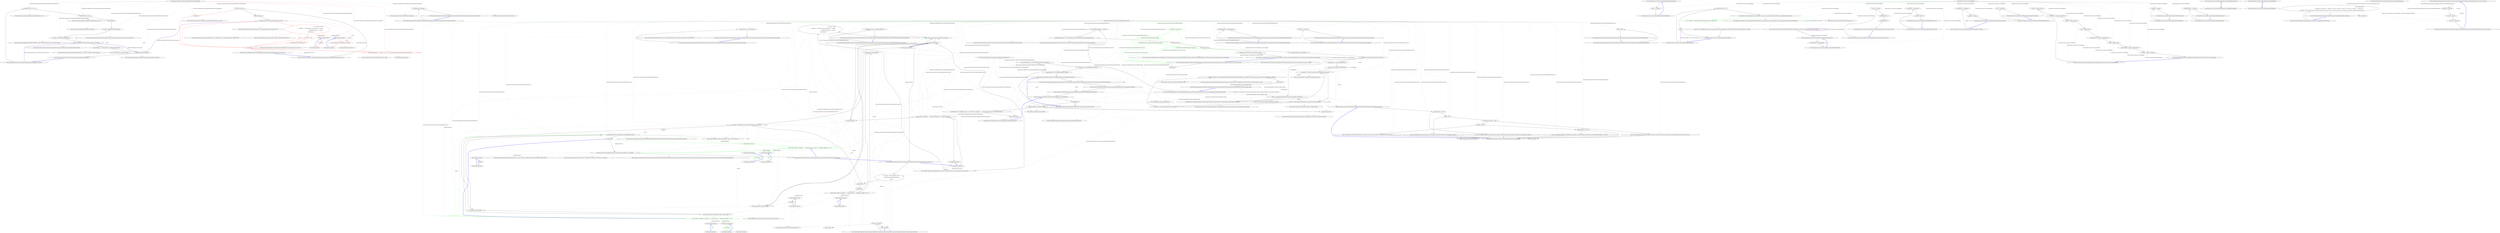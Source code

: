 digraph  {
n50 [label="QuantConnect.Algorithm.CSharp.BasicTemplateOptionTradesAlgorithm", span=""];
n51 [label=chain, span=""];
n0 [cluster="QuantConnect.Algorithm.CSharp.BasicTemplateOptionTradesAlgorithm.Initialize()", label="Entry QuantConnect.Algorithm.CSharp.BasicTemplateOptionTradesAlgorithm.Initialize()", span="35-35"];
n1 [cluster="QuantConnect.Algorithm.CSharp.BasicTemplateOptionTradesAlgorithm.Initialize()", label="SetStartDate(2015, 12, 24)", span="37-37"];
n2 [cluster="QuantConnect.Algorithm.CSharp.BasicTemplateOptionTradesAlgorithm.Initialize()", label="SetEndDate(2015, 12, 24)", span="38-38"];
n10 [cluster="QuantConnect.Algorithm.QCAlgorithm.SetStartDate(int, int, int)", label="Entry QuantConnect.Algorithm.QCAlgorithm.SetStartDate(int, int, int)", span="1070-1070"];
n3 [cluster="QuantConnect.Algorithm.CSharp.BasicTemplateOptionTradesAlgorithm.Initialize()", label="SetCash(10000)", span="39-39"];
n11 [cluster="QuantConnect.Algorithm.QCAlgorithm.SetEndDate(int, int, int)", label="Entry QuantConnect.Algorithm.QCAlgorithm.SetEndDate(int, int, int)", span="1095-1095"];
n4 [cluster="QuantConnect.Algorithm.CSharp.BasicTemplateOptionTradesAlgorithm.Initialize()", label="var equity = AddEquity(UnderlyingTicker)", span="41-41"];
n12 [cluster="QuantConnect.Algorithm.QCAlgorithm.SetCash(int)", label="Entry QuantConnect.Algorithm.QCAlgorithm.SetCash(int)", span="1019-1019"];
n5 [cluster="QuantConnect.Algorithm.CSharp.BasicTemplateOptionTradesAlgorithm.Initialize()", label="var option = AddOption(UnderlyingTicker)", span="42-42"];
n13 [cluster="QuantConnect.Algorithm.QCAlgorithm.AddEquity(string, QuantConnect.Resolution, string, bool, decimal, bool)", label="Entry QuantConnect.Algorithm.QCAlgorithm.AddEquity(string, QuantConnect.Resolution, string, bool, decimal, bool)", span="1344-1344"];
n6 [cluster="QuantConnect.Algorithm.CSharp.BasicTemplateOptionTradesAlgorithm.Initialize()", label="equity.SetDataNormalizationMode(DataNormalizationMode.Raw)", span="44-44"];
n8 [cluster="QuantConnect.Algorithm.CSharp.BasicTemplateOptionTradesAlgorithm.Initialize()", label="SetBenchmark(equity.Symbol)", span="50-50"];
n14 [cluster="QuantConnect.Algorithm.QCAlgorithm.AddOption(string, QuantConnect.Resolution, string, bool, decimal)", label="Entry QuantConnect.Algorithm.QCAlgorithm.AddOption(string, QuantConnect.Resolution, string, bool, decimal)", span="1358-1358"];
n7 [cluster="QuantConnect.Algorithm.CSharp.BasicTemplateOptionTradesAlgorithm.Initialize()", label="option.SetFilter(-2, +2, TimeSpan.Zero, TimeSpan.FromDays(10))", span="47-47"];
n15 [cluster="QuantConnect.Securities.Equity.Equity.SetDataNormalizationMode(QuantConnect.DataNormalizationMode)", label="Entry QuantConnect.Securities.Equity.Equity.SetDataNormalizationMode(QuantConnect.DataNormalizationMode)", span="89-89"];
n16 [cluster="System.TimeSpan.FromDays(double)", label="Entry System.TimeSpan.FromDays(double)", span="0-0"];
n17 [cluster="QuantConnect.Securities.Option.Option.SetFilter(int, int, System.TimeSpan, System.TimeSpan)", label="Entry QuantConnect.Securities.Option.Option.SetFilter(int, int, System.TimeSpan, System.TimeSpan)", span="313-313"];
n9 [cluster="QuantConnect.Algorithm.CSharp.BasicTemplateOptionTradesAlgorithm.Initialize()", label="Exit QuantConnect.Algorithm.CSharp.BasicTemplateOptionTradesAlgorithm.Initialize()", span="35-35"];
n18 [cluster="QuantConnect.Algorithm.QCAlgorithm.SetBenchmark(QuantConnect.Symbol)", label="Entry QuantConnect.Algorithm.QCAlgorithm.SetBenchmark(QuantConnect.Symbol)", span="976-976"];
n19 [cluster="QuantConnect.Algorithm.CSharp.BasicTemplateOptionTradesAlgorithm.OnData(QuantConnect.Data.Slice)", label="Entry QuantConnect.Algorithm.CSharp.BasicTemplateOptionTradesAlgorithm.OnData(QuantConnect.Data.Slice)", span="57-57"];
n20 [cluster="QuantConnect.Algorithm.CSharp.BasicTemplateOptionTradesAlgorithm.OnData(QuantConnect.Data.Slice)", label="!Portfolio.Invested", span="59-59"];
n22 [cluster="QuantConnect.Algorithm.CSharp.BasicTemplateOptionTradesAlgorithm.OnData(QuantConnect.Data.Slice)", label="slice.OptionChains.TryGetValue(OptionSymbol, out chain)", span="62-62"];
n27 [cluster="QuantConnect.Algorithm.CSharp.BasicTemplateOptionTradesAlgorithm.OnData(QuantConnect.Data.Slice)", color=red, community=0, label="14: slice.Bars", span="81-81"];
n21 [cluster="QuantConnect.Algorithm.CSharp.BasicTemplateOptionTradesAlgorithm.OnData(QuantConnect.Data.Slice)", label="OptionChain chain", span="61-61"];
n26 [cluster="QuantConnect.Algorithm.CSharp.BasicTemplateOptionTradesAlgorithm.OnData(QuantConnect.Data.Slice)", color=red, community=0, label="23: Liquidate()", span="78-78"];
n23 [cluster="QuantConnect.Algorithm.CSharp.BasicTemplateOptionTradesAlgorithm.OnData(QuantConnect.Data.Slice)", color=red, community=0, label="15: var contract = chain\r\n                        .OrderBy(x => Math.Abs(chain.Underlying.Price - x.Strike))\r\n                        .ThenByDescending(x => x.Expiry)\r\n                        .FirstOrDefault()", span="65-68"];
n30 [cluster="QuantConnect.Data.Market.DataDictionary<T>.TryGetValue(QuantConnect.Symbol, out T)", label="Entry QuantConnect.Data.Market.DataDictionary<T>.TryGetValue(QuantConnect.Symbol, out T)", span="189-189"];
n39 [cluster="lambda expression", color=red, community=0, label="15: Math.Abs(chain.Underlying.Price - x.Strike)", span="66-66"];
n24 [cluster="QuantConnect.Algorithm.CSharp.BasicTemplateOptionTradesAlgorithm.OnData(QuantConnect.Data.Slice)", color=red, community=0, label="14: contract != null", span="70-70"];
n31 [cluster="System.Collections.Generic.IEnumerable<TSource>.OrderBy<TSource, TKey>(System.Func<TSource, TKey>)", label="Entry System.Collections.Generic.IEnumerable<TSource>.OrderBy<TSource, TKey>(System.Func<TSource, TKey>)", span="0-0"];
n32 [cluster="System.Linq.IOrderedEnumerable<TSource>.ThenByDescending<TSource, TKey>(System.Func<TSource, TKey>)", label="Entry System.Linq.IOrderedEnumerable<TSource>.ThenByDescending<TSource, TKey>(System.Func<TSource, TKey>)", span="0-0"];
n33 [cluster="System.Collections.Generic.IEnumerable<TSource>.FirstOrDefault<TSource>()", label="Entry System.Collections.Generic.IEnumerable<TSource>.FirstOrDefault<TSource>()", span="0-0"];
n38 [cluster="lambda expression", label="Entry lambda expression", span="66-66"];
n42 [cluster="lambda expression", label="Entry lambda expression", span="67-67"];
n25 [cluster="QuantConnect.Algorithm.CSharp.BasicTemplateOptionTradesAlgorithm.OnData(QuantConnect.Data.Slice)", color=red, community=0, label="23: MarketOrder(contract.Symbol, 1)", span="72-72"];
n35 [cluster="QuantConnect.Algorithm.QCAlgorithm.Liquidate(QuantConnect.Symbol, string)", label="Entry QuantConnect.Algorithm.QCAlgorithm.Liquidate(QuantConnect.Symbol, string)", span="760-760"];
n34 [cluster="QuantConnect.Algorithm.QCAlgorithm.MarketOrder(QuantConnect.Symbol, int, bool, string)", label="Entry QuantConnect.Algorithm.QCAlgorithm.MarketOrder(QuantConnect.Symbol, int, bool, string)", span="171-171"];
n28 [cluster="QuantConnect.Algorithm.CSharp.BasicTemplateOptionTradesAlgorithm.OnData(QuantConnect.Data.Slice)", color=red, community=0, label="23: Console.WriteLine(''---> OnData: {0}, {1}, {2}'', Time, kpv.Key.Value, kpv.Value.Close.ToString(''0.00''))", span="83-83"];
n29 [cluster="QuantConnect.Algorithm.CSharp.BasicTemplateOptionTradesAlgorithm.OnData(QuantConnect.Data.Slice)", label="Exit QuantConnect.Algorithm.CSharp.BasicTemplateOptionTradesAlgorithm.OnData(QuantConnect.Data.Slice)", span="57-57"];
n36 [cluster="decimal.ToString(string)", label="Entry decimal.ToString(string)", span="0-0"];
n37 [cluster="System.Console.WriteLine(string, object, object, object)", label="Entry System.Console.WriteLine(string, object, object, object)", span="0-0"];
n40 [cluster="lambda expression", label="Exit lambda expression", span="66-66"];
n41 [cluster="System.Math.Abs(decimal)", label="Entry System.Math.Abs(decimal)", span="0-0"];
n43 [cluster="lambda expression", color=red, community=0, label="9: x.Expiry", span="67-67"];
n44 [cluster="lambda expression", label="Exit lambda expression", span="67-67"];
n45 [cluster="QuantConnect.Algorithm.CSharp.BasicTemplateOptionTradesAlgorithm.OnOrderEvent(QuantConnect.Orders.OrderEvent)", label="Entry QuantConnect.Algorithm.CSharp.BasicTemplateOptionTradesAlgorithm.OnOrderEvent(QuantConnect.Orders.OrderEvent)", span="92-92"];
n46 [cluster="QuantConnect.Algorithm.CSharp.BasicTemplateOptionTradesAlgorithm.OnOrderEvent(QuantConnect.Orders.OrderEvent)", label="Log(orderEvent.ToString())", span="94-94"];
n47 [cluster="QuantConnect.Algorithm.CSharp.BasicTemplateOptionTradesAlgorithm.OnOrderEvent(QuantConnect.Orders.OrderEvent)", label="Exit QuantConnect.Algorithm.CSharp.BasicTemplateOptionTradesAlgorithm.OnOrderEvent(QuantConnect.Orders.OrderEvent)", span="92-92"];
n48 [cluster="QuantConnect.Orders.OrderEvent.ToString()", label="Entry QuantConnect.Orders.OrderEvent.ToString()", span="153-153"];
n49 [cluster="QuantConnect.Algorithm.QCAlgorithm.Log(string)", label="Entry QuantConnect.Algorithm.QCAlgorithm.Log(string)", span="1636-1636"];
m0_0 [cluster="QuantConnect.Algorithm.Framework.QCAlgorithmFramework.QCAlgorithmFramework()", file="QCAlgorithmFramework.cs", label="Entry QuantConnect.Algorithm.Framework.QCAlgorithmFramework.QCAlgorithmFramework()", span="77-77"];
m0_1 [cluster="QuantConnect.Algorithm.Framework.QCAlgorithmFramework.QCAlgorithmFramework()", file="QCAlgorithmFramework.cs", label="_securityValuesProvider = new AlgorithmSecurityValuesProvider(this)", span="79-79"];
m0_2 [cluster="QuantConnect.Algorithm.Framework.QCAlgorithmFramework.QCAlgorithmFramework()", file="QCAlgorithmFramework.cs", label="Execution = new ImmediateExecutionModel()", span="82-82"];
m0_3 [cluster="QuantConnect.Algorithm.Framework.QCAlgorithmFramework.QCAlgorithmFramework()", file="QCAlgorithmFramework.cs", label="RiskManagement = new NullRiskManagementModel()", span="83-83"];
m0_4 [cluster="QuantConnect.Algorithm.Framework.QCAlgorithmFramework.QCAlgorithmFramework()", file="QCAlgorithmFramework.cs", label="Exit QuantConnect.Algorithm.Framework.QCAlgorithmFramework.QCAlgorithmFramework()", span="77-77"];
m0_5 [cluster="QuantConnect.Algorithm.Framework.Alphas.Analysis.Providers.AlgorithmSecurityValuesProvider.AlgorithmSecurityValuesProvider(QuantConnect.Interfaces.IAlgorithm)", file="QCAlgorithmFramework.cs", label="Entry QuantConnect.Algorithm.Framework.Alphas.Analysis.Providers.AlgorithmSecurityValuesProvider.AlgorithmSecurityValuesProvider(QuantConnect.Interfaces.IAlgorithm)", span="33-33"];
m0_6 [cluster="QuantConnect.Algorithm.Framework.Execution.ImmediateExecutionModel.ImmediateExecutionModel()", file="QCAlgorithmFramework.cs", label="Entry QuantConnect.Algorithm.Framework.Execution.ImmediateExecutionModel.ImmediateExecutionModel()", span="26-26"];
m0_8 [cluster="QuantConnect.Algorithm.Framework.QCAlgorithmFramework.PostInitialize()", file="QCAlgorithmFramework.cs", label="Entry QuantConnect.Algorithm.Framework.QCAlgorithmFramework.PostInitialize()", span="90-90"];
m0_7 [cluster="QuantConnect.Algorithm.Framework.Risk.NullRiskManagementModel.NullRiskManagementModel()", file="QCAlgorithmFramework.cs", label="Entry QuantConnect.Algorithm.Framework.Risk.NullRiskManagementModel.NullRiskManagementModel()", span="10-10"];
m0_9 [cluster="QuantConnect.Algorithm.Framework.QCAlgorithmFramework.PostInitialize()", file="QCAlgorithmFramework.cs", label="CheckModels()", span="92-92"];
m0_41 [cluster="QuantConnect.Algorithm.Framework.QCAlgorithmFramework.OnFrameworkData(QuantConnect.Data.Slice)", color=green, community=0, file="QCAlgorithmFramework.cs", label="31: riskTargetOverrides.Any()", span="140-140"];
m0_129 [cluster="QuantConnect.Time.GetEndTimeForTradeBars(QuantConnect.Securities.SecurityExchangeHours, System.DateTime, System.TimeSpan, int, bool)", file="QCAlgorithmFramework.cs", label="Entry QuantConnect.Time.GetEndTimeForTradeBars(QuantConnect.Securities.SecurityExchangeHours, System.DateTime, System.TimeSpan, int, bool)", span="469-469"];
m0_14 [cluster="QuantConnect.Algorithm.Framework.QCAlgorithmFramework.PostInitialize()", file="QCAlgorithmFramework.cs", label="Exit QuantConnect.Algorithm.Framework.QCAlgorithmFramework.PostInitialize()", span="90-90"];
m0_15 [cluster="QuantConnect.Securities.Equity.Equity.SetDataNormalizationMode(QuantConnect.DataNormalizationMode)", file="QCAlgorithmFramework.cs", label="Entry QuantConnect.Securities.Equity.Equity.SetDataNormalizationMode(QuantConnect.DataNormalizationMode)", span="89-89"];
m0_131 [cluster="QuantConnect.Algorithm.Framework.QCAlgorithmFramework.CheckModels()", file="QCAlgorithmFramework.cs", label="UniverseSelection == null", span="242-242"];
m0_132 [cluster="QuantConnect.Algorithm.Framework.QCAlgorithmFramework.CheckModels()", file="QCAlgorithmFramework.cs", label="throw new Exception($''Framework algorithms must specify a portfolio selection model using the '{nameof(UniverseSelection)}' property.'');", span="244-244"];
m0_133 [cluster="QuantConnect.Algorithm.Framework.QCAlgorithmFramework.CheckModels()", file="QCAlgorithmFramework.cs", label="Alpha == null", span="246-246"];
m0_134 [cluster="QuantConnect.Algorithm.Framework.QCAlgorithmFramework.CheckModels()", file="QCAlgorithmFramework.cs", label="throw new Exception($''Framework algorithms must specify a alpha model using the '{nameof(Alpha)}' property.'');", span="248-248"];
m0_135 [cluster="QuantConnect.Algorithm.Framework.QCAlgorithmFramework.CheckModels()", file="QCAlgorithmFramework.cs", label="PortfolioConstruction == null", span="250-250"];
m0_136 [cluster="QuantConnect.Algorithm.Framework.QCAlgorithmFramework.CheckModels()", file="QCAlgorithmFramework.cs", label="throw new Exception($''Framework algorithms must specify a portfolio construction model using the '{nameof(PortfolioConstruction)}' property'');", span="252-252"];
m0_137 [cluster="QuantConnect.Algorithm.Framework.QCAlgorithmFramework.CheckModels()", file="QCAlgorithmFramework.cs", label="Execution == null", span="254-254"];
m0_138 [cluster="QuantConnect.Algorithm.Framework.QCAlgorithmFramework.CheckModels()", file="QCAlgorithmFramework.cs", label="throw new Exception($''Framework algorithms must specify an execution model using the '{nameof(Execution)}' property.'');", span="256-256"];
m0_139 [cluster="QuantConnect.Algorithm.Framework.QCAlgorithmFramework.CheckModels()", file="QCAlgorithmFramework.cs", label="RiskManagement == null", span="258-258"];
m0_140 [cluster="QuantConnect.Algorithm.Framework.QCAlgorithmFramework.CheckModels()", file="QCAlgorithmFramework.cs", label="throw new Exception($''Framework algorithms must specify an risk management model using the '{nameof(RiskManagement)}' property.'');", span="260-260"];
m0_141 [cluster="QuantConnect.Algorithm.Framework.QCAlgorithmFramework.CheckModels()", file="QCAlgorithmFramework.cs", label="Exit QuantConnect.Algorithm.Framework.QCAlgorithmFramework.CheckModels()", span="240-240"];
m0_92 [cluster="QuantConnect.Algorithm.Framework.QCAlgorithmFramework.SetAlpha(QuantConnect.Algorithm.Framework.Alphas.IAlphaModel)", file="QCAlgorithmFramework.cs", label="Entry QuantConnect.Algorithm.Framework.QCAlgorithmFramework.SetAlpha(QuantConnect.Algorithm.Framework.Alphas.IAlphaModel)", span="180-180"];
m0_93 [cluster="QuantConnect.Algorithm.Framework.QCAlgorithmFramework.SetAlpha(QuantConnect.Algorithm.Framework.Alphas.IAlphaModel)", file="QCAlgorithmFramework.cs", label="Alpha = alpha", span="182-182"];
m0_94 [cluster="QuantConnect.Algorithm.Framework.QCAlgorithmFramework.SetAlpha(QuantConnect.Algorithm.Framework.Alphas.IAlphaModel)", file="QCAlgorithmFramework.cs", label="Exit QuantConnect.Algorithm.Framework.QCAlgorithmFramework.SetAlpha(QuantConnect.Algorithm.Framework.Alphas.IAlphaModel)", span="180-180"];
m0_51 [cluster="Unk.CreateTargets", file="QCAlgorithmFramework.cs", label=chain, span=""];
m0_23 [cluster="QuantConnect.Algorithm.CSharp.BasicTemplateOptionTradesAlgorithm.OnData(QuantConnect.Data.Slice)", file="QCAlgorithmFramework.cs", label="var contract = chain\r\n                        .OrderBy(x => Math.Abs(chain.Underlying.Price - x.Strike))\r\n                        .ThenByDescending(x => x.Expiry)\r\n                        .FirstOrDefault()", span="65-68"];
m0_34 [cluster="QuantConnect.Algorithm.Framework.QCAlgorithmFramework.OnFrameworkData(QuantConnect.Data.Slice)", file="QCAlgorithmFramework.cs", label="OnInsightsGenerated(insights)", span="122-122"];
m0_45 [cluster="QuantConnect.Algorithm.Framework.Alphas.IAlphaModel.Update(QuantConnect.Algorithm.Framework.QCAlgorithmFramework, QuantConnect.Data.Slice)", file="QCAlgorithmFramework.cs", label="Entry QuantConnect.Algorithm.Framework.Alphas.IAlphaModel.Update(QuantConnect.Algorithm.Framework.QCAlgorithmFramework, QuantConnect.Data.Slice)", span="32-32"];
m0_46 [cluster="Unk.Select", file="QCAlgorithmFramework.cs", label="Entry Unk.Select", span=""];
m0_47 [cluster="Unk.ToList", file="QCAlgorithmFramework.cs", label="Entry Unk.ToList", span=""];
m0_128 [cluster="QuantConnect.Time.Max(System.TimeSpan, System.TimeSpan)", file="QCAlgorithmFramework.cs", label="Entry QuantConnect.Time.Max(System.TimeSpan, System.TimeSpan)", span="195-195"];
m0_19 [cluster="lambda expression", file="QCAlgorithmFramework.cs", label="Entry lambda expression", span="99-99"];
m0_20 [cluster="lambda expression", file="QCAlgorithmFramework.cs", label="Log($''{Time}: {string.Join('' | '', data.Insights.OrderBy(i => i.Symbol.ToString()))}'')", span="99-99"];
m0_22 [cluster="System.Collections.Generic.IEnumerable<TSource>.OrderBy<TSource, TKey>(System.Func<TSource, TKey>)", file="QCAlgorithmFramework.cs", label="Entry System.Collections.Generic.IEnumerable<TSource>.OrderBy<TSource, TKey>(System.Func<TSource, TKey>)", span="0-0"];
m0_27 [cluster="lambda expression", file="QCAlgorithmFramework.cs", label="Exit lambda expression", span="99-99"];
m0_21 [cluster="lambda expression", file="QCAlgorithmFramework.cs", label="Exit lambda expression", span="99-99"];
m0_26 [cluster="lambda expression", file="QCAlgorithmFramework.cs", label="i.Symbol.ToString()", span="99-99"];
m0_24 [cluster="QuantConnect.Algorithm.QCAlgorithm.Log(string)", file="QCAlgorithmFramework.cs", label="Entry QuantConnect.Algorithm.QCAlgorithm.Log(string)", span="1712-1712"];
m0_25 [cluster="lambda expression", file="QCAlgorithmFramework.cs", label="Entry lambda expression", span="99-99"];
m0_28 [cluster="QuantConnect.Symbol.ToString()", file="QCAlgorithmFramework.cs", label="Entry QuantConnect.Symbol.ToString()", span="375-375"];
m0_29 [cluster="QuantConnect.Algorithm.Framework.QCAlgorithmFramework.OnFrameworkData(QuantConnect.Data.Slice)", file="QCAlgorithmFramework.cs", label="Entry QuantConnect.Algorithm.Framework.QCAlgorithmFramework.OnFrameworkData(QuantConnect.Data.Slice)", span="108-108"];
m0_143 [cluster="Unk.nameof", file="QCAlgorithmFramework.cs", label="Entry Unk.nameof", span=""];
m0_125 [cluster="System.TimeSpan.ToHigherResolutionEquivalent(bool)", file="QCAlgorithmFramework.cs", label="Entry System.TimeSpan.ToHigherResolutionEquivalent(bool)", span="752-752"];
m0_61 [cluster="lambda expression", file="QCAlgorithmFramework.cs", label="Entry lambda expression", span="120-120"];
m0_39 [cluster="QuantConnect.Algorithm.Framework.QCAlgorithmFramework.OnFrameworkData(QuantConnect.Data.Slice)", file="QCAlgorithmFramework.cs", label="var riskTargetOverrides = RiskManagement.ManageRisk(this).ToList()", span="136-136"];
m0_38 [cluster="QuantConnect.Algorithm.Framework.QCAlgorithmFramework.OnFrameworkData(QuantConnect.Data.Slice)", color=green, community=0, file="QCAlgorithmFramework.cs", label="4: Log($''{Time}: PORTFOLIO: {string.Join('' | '', targets.Select(t => t.ToString()).OrderBy(t => t))}'')", span="132-132"];
m0_42 [cluster="QuantConnect.Algorithm.Framework.QCAlgorithmFramework.OnFrameworkData(QuantConnect.Data.Slice)", color=green, community=0, file="QCAlgorithmFramework.cs", label="4: Log($''{Time}: RISK: {string.Join('' | '', riskTargetOverrides.Select(t => t.ToString()).OrderBy(t => t))}'')", span="142-142"];
m0_40 [cluster="QuantConnect.Algorithm.Framework.QCAlgorithmFramework.OnFrameworkData(QuantConnect.Data.Slice)", file="QCAlgorithmFramework.cs", label=DebugMode, span="138-138"];
m0_43 [cluster="QuantConnect.Algorithm.Framework.QCAlgorithmFramework.OnFrameworkData(QuantConnect.Data.Slice)", file="QCAlgorithmFramework.cs", label="Execution.Execute(this, riskTargetOverrides.Concat(targets).DistinctBy(pt => pt.Symbol))", span="147-147"];
m0_44 [cluster="QuantConnect.Algorithm.Framework.QCAlgorithmFramework.OnFrameworkData(QuantConnect.Data.Slice)", file="QCAlgorithmFramework.cs", label="Exit QuantConnect.Algorithm.Framework.QCAlgorithmFramework.OnFrameworkData(QuantConnect.Data.Slice)", span="108-108"];
m0_64 [cluster="lambda expression", file="QCAlgorithmFramework.cs", label="Entry lambda expression", span="132-132"];
m0_68 [cluster="lambda expression", file="QCAlgorithmFramework.cs", label="Entry lambda expression", span="132-132"];
m0_71 [cluster="lambda expression", file="QCAlgorithmFramework.cs", label="Entry lambda expression", span="142-142"];
m0_74 [cluster="lambda expression", file="QCAlgorithmFramework.cs", label="Entry lambda expression", span="142-142"];
m0_65 [cluster="lambda expression", color=green, community=0, file="QCAlgorithmFramework.cs", label="15: t.ToString()", span="132-132"];
m0_66 [cluster="lambda expression", file="QCAlgorithmFramework.cs", label="Exit lambda expression", span="132-132"];
m0_69 [cluster="lambda expression", color=green, community=0, file="QCAlgorithmFramework.cs", label="9: t", span="132-132"];
m0_70 [cluster="lambda expression", file="QCAlgorithmFramework.cs", label="Exit lambda expression", span="132-132"];
m0_72 [cluster="lambda expression", color=green, community=0, file="QCAlgorithmFramework.cs", label="15: t.ToString()", span="142-142"];
m0_73 [cluster="lambda expression", file="QCAlgorithmFramework.cs", label="Exit lambda expression", span="142-142"];
m0_75 [cluster="lambda expression", color=green, community=0, file="QCAlgorithmFramework.cs", label="9: t", span="142-142"];
m0_76 [cluster="lambda expression", file="QCAlgorithmFramework.cs", label="Exit lambda expression", span="142-142"];
m0_77 [cluster="lambda expression", file="QCAlgorithmFramework.cs", label="Entry lambda expression", span="147-147"];
m0_58 [cluster="lambda expression", file="QCAlgorithmFramework.cs", label="Entry lambda expression", span="120-120"];
m0_79 [cluster="lambda expression", file="QCAlgorithmFramework.cs", label="Exit lambda expression", span="147-147"];
m0_78 [cluster="lambda expression", file="QCAlgorithmFramework.cs", label="pt.Symbol", span="147-147"];
m0_60 [cluster="lambda expression", file="QCAlgorithmFramework.cs", label="Exit lambda expression", span="120-120"];
m0_59 [cluster="lambda expression", file="QCAlgorithmFramework.cs", label="i.ToString()", span="120-120"];
m0_62 [cluster="lambda expression", file="QCAlgorithmFramework.cs", label=i, span="120-120"];
m0_63 [cluster="lambda expression", file="QCAlgorithmFramework.cs", label="Exit lambda expression", span="120-120"];
m0_89 [cluster="QuantConnect.Algorithm.Framework.QCAlgorithmFramework.SetPortfolioSelection(QuantConnect.Algorithm.Framework.Selection.IUniverseSelectionModel)", file="QCAlgorithmFramework.cs", label="Entry QuantConnect.Algorithm.Framework.QCAlgorithmFramework.SetPortfolioSelection(QuantConnect.Algorithm.Framework.Selection.IUniverseSelectionModel)", span="171-171"];
m0_90 [cluster="QuantConnect.Algorithm.Framework.QCAlgorithmFramework.SetPortfolioSelection(QuantConnect.Algorithm.Framework.Selection.IUniverseSelectionModel)", file="QCAlgorithmFramework.cs", label="UniverseSelection = universeSelection", span="173-173"];
m0_91 [cluster="QuantConnect.Algorithm.Framework.QCAlgorithmFramework.SetPortfolioSelection(QuantConnect.Algorithm.Framework.Selection.IUniverseSelectionModel)", file="QCAlgorithmFramework.cs", label="Exit QuantConnect.Algorithm.Framework.QCAlgorithmFramework.SetPortfolioSelection(QuantConnect.Algorithm.Framework.Selection.IUniverseSelectionModel)", span="171-171"];
m0_55 [cluster="System.Collections.Generic.IEnumerable<TSource>.Concat<TSource>(System.Collections.Generic.IEnumerable<TSource>)", file="QCAlgorithmFramework.cs", label="Entry System.Collections.Generic.IEnumerable<TSource>.Concat<TSource>(System.Collections.Generic.IEnumerable<TSource>)", span="0-0"];
m0_142 [cluster="System.Exception.Exception(string)", file="QCAlgorithmFramework.cs", label="Entry System.Exception.Exception(string)", span="0-0"];
m0_67 [cluster="object.ToString()", file="QCAlgorithmFramework.cs", label="Entry object.ToString()", span="0-0"];
m0_13 [cluster="QuantConnect.Algorithm.Framework.QCAlgorithmFramework.PostInitialize()", file="QCAlgorithmFramework.cs", label="base.PostInitialize()", span="101-101"];
m0_88 [cluster="QuantConnect.Algorithm.Framework.INotifiedSecurityChanges.OnSecuritiesChanged(QuantConnect.Algorithm.Framework.QCAlgorithmFramework, QuantConnect.Data.UniverseSelection.SecurityChanges)", file="QCAlgorithmFramework.cs", label="Entry QuantConnect.Algorithm.Framework.INotifiedSecurityChanges.OnSecuritiesChanged(QuantConnect.Algorithm.Framework.QCAlgorithmFramework, QuantConnect.Data.UniverseSelection.SecurityChanges)", span="29-29"];
m0_95 [cluster="QuantConnect.Algorithm.Framework.QCAlgorithmFramework.SetPortfolioConstruction(QuantConnect.Algorithm.Framework.Portfolio.IPortfolioConstructionModel)", file="QCAlgorithmFramework.cs", label="Entry QuantConnect.Algorithm.Framework.QCAlgorithmFramework.SetPortfolioConstruction(QuantConnect.Algorithm.Framework.Portfolio.IPortfolioConstructionModel)", span="189-189"];
m0_96 [cluster="QuantConnect.Algorithm.Framework.QCAlgorithmFramework.SetPortfolioConstruction(QuantConnect.Algorithm.Framework.Portfolio.IPortfolioConstructionModel)", file="QCAlgorithmFramework.cs", label="PortfolioConstruction = portfolioConstruction", span="191-191"];
m0_97 [cluster="QuantConnect.Algorithm.Framework.QCAlgorithmFramework.SetPortfolioConstruction(QuantConnect.Algorithm.Framework.Portfolio.IPortfolioConstructionModel)", file="QCAlgorithmFramework.cs", label="Exit QuantConnect.Algorithm.Framework.QCAlgorithmFramework.SetPortfolioConstruction(QuantConnect.Algorithm.Framework.Portfolio.IPortfolioConstructionModel)", span="189-189"];
m0_16 [cluster="System.TimeSpan.FromDays(double)", file="QCAlgorithmFramework.cs", label="Entry System.TimeSpan.FromDays(double)", span="0-0"];
m0_48 [cluster="QuantConnect.Orders.OrderEvent.ToString()", file="QCAlgorithmFramework.cs", label="Entry QuantConnect.Orders.OrderEvent.ToString()", span="153-153"];
m0_104 [cluster="QuantConnect.Algorithm.Framework.QCAlgorithmFramework.SetGeneratedAndClosedTimes(QuantConnect.Algorithm.Framework.Alphas.Insight)", file="QCAlgorithmFramework.cs", label="Entry QuantConnect.Algorithm.Framework.QCAlgorithmFramework.SetGeneratedAndClosedTimes(QuantConnect.Algorithm.Framework.Alphas.Insight)", span="212-212"];
m0_105 [cluster="QuantConnect.Algorithm.Framework.QCAlgorithmFramework.SetGeneratedAndClosedTimes(QuantConnect.Algorithm.Framework.Alphas.Insight)", file="QCAlgorithmFramework.cs", label="insight.GeneratedTimeUtc = UtcTime", span="214-214"];
m0_106 [cluster="QuantConnect.Algorithm.Framework.QCAlgorithmFramework.SetGeneratedAndClosedTimes(QuantConnect.Algorithm.Framework.Alphas.Insight)", file="QCAlgorithmFramework.cs", label="insight.ReferenceValue = _securityValuesProvider.GetValues(insight.Symbol).Get(insight.Type)", span="215-215"];
m0_110 [cluster="QuantConnect.Algorithm.Framework.QCAlgorithmFramework.SetGeneratedAndClosedTimes(QuantConnect.Algorithm.Framework.Alphas.Insight)", file="QCAlgorithmFramework.cs", label="Securities.TryGetValue(insight.Symbol, out security)", span="220-220"];
m0_114 [cluster="QuantConnect.Algorithm.Framework.QCAlgorithmFramework.SetGeneratedAndClosedTimes(QuantConnect.Algorithm.Framework.Alphas.Insight)", file="QCAlgorithmFramework.cs", label="exchangeHours = MarketHoursDatabase.GetExchangeHours(insight.Symbol.ID.Market, insight.Symbol, insight.Symbol.SecurityType)", span="228-228"];
m0_115 [cluster="QuantConnect.Algorithm.Framework.QCAlgorithmFramework.SetGeneratedAndClosedTimes(QuantConnect.Algorithm.Framework.Alphas.Insight)", file="QCAlgorithmFramework.cs", label="var localStart = UtcTime.ConvertFromUtc(exchangeHours.TimeZone)", span="231-231"];
m0_107 [cluster="QuantConnect.Algorithm.Framework.QCAlgorithmFramework.SetGeneratedAndClosedTimes(QuantConnect.Algorithm.Framework.Alphas.Insight)", file="QCAlgorithmFramework.cs", label="TimeSpan barSize", span="217-217"];
m0_109 [cluster="QuantConnect.Algorithm.Framework.QCAlgorithmFramework.SetGeneratedAndClosedTimes(QuantConnect.Algorithm.Framework.Alphas.Insight)", file="QCAlgorithmFramework.cs", label="SecurityExchangeHours exchangeHours", span="219-219"];
m0_111 [cluster="QuantConnect.Algorithm.Framework.QCAlgorithmFramework.SetGeneratedAndClosedTimes(QuantConnect.Algorithm.Framework.Alphas.Insight)", file="QCAlgorithmFramework.cs", label="exchangeHours = security.Exchange.Hours", span="222-222"];
m0_113 [cluster="QuantConnect.Algorithm.Framework.QCAlgorithmFramework.SetGeneratedAndClosedTimes(QuantConnect.Algorithm.Framework.Alphas.Insight)", file="QCAlgorithmFramework.cs", label="barSize = insight.Period.ToHigherResolutionEquivalent(false).ToTimeSpan()", span="227-227"];
m0_112 [cluster="QuantConnect.Algorithm.Framework.QCAlgorithmFramework.SetGeneratedAndClosedTimes(QuantConnect.Algorithm.Framework.Alphas.Insight)", file="QCAlgorithmFramework.cs", label="barSize = security.Resolution.ToTimeSpan()", span="223-223"];
m0_118 [cluster="QuantConnect.Algorithm.Framework.QCAlgorithmFramework.SetGeneratedAndClosedTimes(QuantConnect.Algorithm.Framework.Alphas.Insight)", file="QCAlgorithmFramework.cs", label="insight.CloseTimeUtc = QuantConnect.Time.GetEndTimeForTradeBars(exchangeHours, localStart, barSize, barCount, false).ConvertToUtc(exchangeHours.TimeZone)", span="235-235"];
m0_116 [cluster="QuantConnect.Algorithm.Framework.QCAlgorithmFramework.SetGeneratedAndClosedTimes(QuantConnect.Algorithm.Framework.Alphas.Insight)", file="QCAlgorithmFramework.cs", label="barSize = QuantConnect.Time.Max(barSize, QuantConnect.Time.OneMinute)", span="232-232"];
m0_117 [cluster="QuantConnect.Algorithm.Framework.QCAlgorithmFramework.SetGeneratedAndClosedTimes(QuantConnect.Algorithm.Framework.Alphas.Insight)", file="QCAlgorithmFramework.cs", label="var barCount = (int) (insight.Period.Ticks / barSize.Ticks)", span="233-233"];
m0_119 [cluster="QuantConnect.Algorithm.Framework.QCAlgorithmFramework.SetGeneratedAndClosedTimes(QuantConnect.Algorithm.Framework.Alphas.Insight)", file="QCAlgorithmFramework.cs", label="return insight;", span="237-237"];
m0_108 [cluster="QuantConnect.Algorithm.Framework.QCAlgorithmFramework.SetGeneratedAndClosedTimes(QuantConnect.Algorithm.Framework.Alphas.Insight)", file="QCAlgorithmFramework.cs", label="Security security", span="218-218"];
m0_120 [cluster="QuantConnect.Algorithm.Framework.QCAlgorithmFramework.SetGeneratedAndClosedTimes(QuantConnect.Algorithm.Framework.Alphas.Insight)", file="QCAlgorithmFramework.cs", label="Exit QuantConnect.Algorithm.Framework.QCAlgorithmFramework.SetGeneratedAndClosedTimes(QuantConnect.Algorithm.Framework.Alphas.Insight)", span="212-212"];
m0_10 [cluster="QuantConnect.Algorithm.Framework.QCAlgorithmFramework.PostInitialize()", file="QCAlgorithmFramework.cs", label="UniverseSelection.CreateUniverses(this)", span="94-94"];
m0_56 [cluster="System.Collections.Generic.IEnumerable<T>.DistinctBy<T, TPropery>(System.Func<T, TPropery>)", file="QCAlgorithmFramework.cs", label="Entry System.Collections.Generic.IEnumerable<T>.DistinctBy<T, TPropery>(System.Func<T, TPropery>)", span="264-264"];
m0_18 [cluster="QuantConnect.Algorithm.QCAlgorithm.SetBenchmark(QuantConnect.Symbol)", file="QCAlgorithmFramework.cs", label="Entry QuantConnect.Algorithm.QCAlgorithm.SetBenchmark(QuantConnect.Symbol)", span="976-976"];
m0_33 [cluster="QuantConnect.Algorithm.Framework.QCAlgorithmFramework.OnFrameworkData(QuantConnect.Data.Slice)", file="QCAlgorithmFramework.cs", label="Log($''{Time}: ALPHA: {string.Join('' | '', insights.Select(i => i.ToString()).OrderBy(i => i))}'')", span="120-120"];
m0_80 [cluster="QuantConnect.Algorithm.Framework.QCAlgorithmFramework.OnFrameworkSecuritiesChanged(QuantConnect.Data.UniverseSelection.SecurityChanges)", file="QCAlgorithmFramework.cs", label="Entry QuantConnect.Algorithm.Framework.QCAlgorithmFramework.OnFrameworkSecuritiesChanged(QuantConnect.Data.UniverseSelection.SecurityChanges)", span="154-154"];
m0_82 [cluster="QuantConnect.Algorithm.Framework.QCAlgorithmFramework.OnFrameworkSecuritiesChanged(QuantConnect.Data.UniverseSelection.SecurityChanges)", color=green, community=0, file="QCAlgorithmFramework.cs", label="4: Log($''{Time}: {changes}'')", span="158-158"];
m0_81 [cluster="QuantConnect.Algorithm.Framework.QCAlgorithmFramework.OnFrameworkSecuritiesChanged(QuantConnect.Data.UniverseSelection.SecurityChanges)", file="QCAlgorithmFramework.cs", label=DebugMode, span="156-156"];
m0_83 [cluster="QuantConnect.Algorithm.Framework.QCAlgorithmFramework.OnFrameworkSecuritiesChanged(QuantConnect.Data.UniverseSelection.SecurityChanges)", color=green, community=0, file="QCAlgorithmFramework.cs", label="0: Alpha.OnSecuritiesChanged(this, changes)", span="161-161"];
m0_84 [cluster="QuantConnect.Algorithm.Framework.QCAlgorithmFramework.OnFrameworkSecuritiesChanged(QuantConnect.Data.UniverseSelection.SecurityChanges)", color=green, community=0, file="QCAlgorithmFramework.cs", label="0: PortfolioConstruction.OnSecuritiesChanged(this, changes)", span="162-162"];
m0_85 [cluster="QuantConnect.Algorithm.Framework.QCAlgorithmFramework.OnFrameworkSecuritiesChanged(QuantConnect.Data.UniverseSelection.SecurityChanges)", color=green, community=0, file="QCAlgorithmFramework.cs", label="0: Execution.OnSecuritiesChanged(this, changes)", span="163-163"];
m0_86 [cluster="QuantConnect.Algorithm.Framework.QCAlgorithmFramework.OnFrameworkSecuritiesChanged(QuantConnect.Data.UniverseSelection.SecurityChanges)", file="QCAlgorithmFramework.cs", label="RiskManagement.OnSecuritiesChanged(this, changes)", span="164-164"];
m0_87 [cluster="QuantConnect.Algorithm.Framework.QCAlgorithmFramework.OnFrameworkSecuritiesChanged(QuantConnect.Data.UniverseSelection.SecurityChanges)", file="QCAlgorithmFramework.cs", label="Exit QuantConnect.Algorithm.Framework.QCAlgorithmFramework.OnFrameworkSecuritiesChanged(QuantConnect.Data.UniverseSelection.SecurityChanges)", span="154-154"];
m0_121 [cluster="QuantConnect.Algorithm.Framework.Alphas.Analysis.ISecurityValuesProvider.GetValues(QuantConnect.Symbol)", file="QCAlgorithmFramework.cs", label="Entry QuantConnect.Algorithm.Framework.Alphas.Analysis.ISecurityValuesProvider.GetValues(QuantConnect.Symbol)", span="31-31"];
m0_54 [cluster="QuantConnect.Algorithm.Framework.Risk.IRiskManagementModel.ManageRisk(QuantConnect.Algorithm.Framework.QCAlgorithmFramework)", file="QCAlgorithmFramework.cs", label="Entry QuantConnect.Algorithm.Framework.Risk.IRiskManagementModel.ManageRisk(QuantConnect.Algorithm.Framework.QCAlgorithmFramework)", span="29-29"];
m0_57 [cluster="QuantConnect.Algorithm.Framework.Execution.IExecutionModel.Execute(QuantConnect.Algorithm.Framework.QCAlgorithmFramework, System.Collections.Generic.IEnumerable<QuantConnect.Algorithm.Framework.Portfolio.IPortfolioTarget>)", file="QCAlgorithmFramework.cs", label="Entry QuantConnect.Algorithm.Framework.Execution.IExecutionModel.Execute(QuantConnect.Algorithm.Framework.QCAlgorithmFramework, System.Collections.Generic.IEnumerable<QuantConnect.Algorithm.Framework.Portfolio.IPortfolioTarget>)", span="32-32"];
m0_50 [cluster="Unk.OnInsightsGenerated", file="QCAlgorithmFramework.cs", label="QuantConnect.Algorithm.CSharp.BasicTemplateOptionTradesAlgorithm", span=""];
m0_49 [cluster="Unk.Join", file="QCAlgorithmFramework.cs", label="Entry Unk.Join", span=""];
m0_52 [cluster="System.Collections.Generic.IEnumerable<TSource>.ToList<TSource>()", file="QCAlgorithmFramework.cs", label="Entry System.Collections.Generic.IEnumerable<TSource>.ToList<TSource>()", span="0-0"];
m0_123 [cluster="QuantConnect.Securities.SecurityManager.TryGetValue(QuantConnect.Symbol, out QuantConnect.Securities.Security)", file="QCAlgorithmFramework.cs", label="Entry QuantConnect.Securities.SecurityManager.TryGetValue(QuantConnect.Symbol, out QuantConnect.Securities.Security)", span="193-193"];
m0_17 [cluster="QuantConnect.Algorithm.QCAlgorithm.AddUniverse(QuantConnect.Data.UniverseSelection.Universe)", file="QCAlgorithmFramework.cs", label="Entry QuantConnect.Algorithm.QCAlgorithm.AddUniverse(QuantConnect.Data.UniverseSelection.Universe)", span="135-135"];
m0_11 [cluster="QuantConnect.Algorithm.Framework.QCAlgorithmFramework.PostInitialize()", file="QCAlgorithmFramework.cs", label="AddUniverse(universe)", span="96-96"];
m0_30 [cluster="QuantConnect.Algorithm.Framework.QCAlgorithmFramework.OnFrameworkData(QuantConnect.Data.Slice)", file="QCAlgorithmFramework.cs", label="var insights = Alpha.Update(this, slice)\r\n                .Select(SetGeneratedAndClosedTimes)\r\n                .ToList()", span="111-113"];
m0_31 [cluster="QuantConnect.Algorithm.Framework.QCAlgorithmFramework.OnFrameworkData(QuantConnect.Data.Slice)", file="QCAlgorithmFramework.cs", label="insights.Count != 0", span="116-116"];
m0_35 [cluster="QuantConnect.Algorithm.Framework.QCAlgorithmFramework.OnFrameworkData(QuantConnect.Data.Slice)", file="QCAlgorithmFramework.cs", label="var targets = PortfolioConstruction.CreateTargets(this, insights).ToList()", span="126-126"];
m0_53 [cluster="System.Collections.Generic.IEnumerable<TSource>.Any<TSource>()", file="QCAlgorithmFramework.cs", label="Entry System.Collections.Generic.IEnumerable<TSource>.Any<TSource>()", span="0-0"];
m0_12 [cluster="QuantConnect.Algorithm.Framework.QCAlgorithmFramework.PostInitialize()", file="QCAlgorithmFramework.cs", label="InsightsGenerated += (algorithm, data) => Log($''{Time}: {string.Join('' | '', data.Insights.OrderBy(i => i.Symbol.ToString()))}'')", span="99-99"];
m0_130 [cluster="System.DateTime.ConvertToUtc(DateTimeZone, bool)", file="QCAlgorithmFramework.cs", label="Entry System.DateTime.ConvertToUtc(DateTimeZone, bool)", span="618-618"];
m0_37 [cluster="System.Console.WriteLine(string, object, object, object)", file="QCAlgorithmFramework.cs", label="Entry System.Console.WriteLine(string, object, object, object)", span="0-0"];
m0_32 [cluster="QuantConnect.Algorithm.Framework.QCAlgorithmFramework.OnFrameworkData(QuantConnect.Data.Slice)", file="QCAlgorithmFramework.cs", label=DebugMode, span="118-118"];
m0_36 [cluster="decimal.ToString(string)", file="QCAlgorithmFramework.cs", label="Entry decimal.ToString(string)", span="0-0"];
m0_122 [cluster="QuantConnect.Algorithm.Framework.Alphas.Analysis.SecurityValues.Get(QuantConnect.Algorithm.Framework.Alphas.InsightType)", file="QCAlgorithmFramework.cs", label="Entry QuantConnect.Algorithm.Framework.Alphas.Analysis.SecurityValues.Get(QuantConnect.Algorithm.Framework.Alphas.InsightType)", span="89-89"];
m0_101 [cluster="QuantConnect.Algorithm.Framework.QCAlgorithmFramework.SetRiskManagement(QuantConnect.Algorithm.Framework.Risk.IRiskManagementModel)", file="QCAlgorithmFramework.cs", label="Entry QuantConnect.Algorithm.Framework.QCAlgorithmFramework.SetRiskManagement(QuantConnect.Algorithm.Framework.Risk.IRiskManagementModel)", span="207-207"];
m0_102 [cluster="QuantConnect.Algorithm.Framework.QCAlgorithmFramework.SetRiskManagement(QuantConnect.Algorithm.Framework.Risk.IRiskManagementModel)", file="QCAlgorithmFramework.cs", label="RiskManagement = riskManagement", span="209-209"];
m0_103 [cluster="QuantConnect.Algorithm.Framework.QCAlgorithmFramework.SetRiskManagement(QuantConnect.Algorithm.Framework.Risk.IRiskManagementModel)", file="QCAlgorithmFramework.cs", label="Exit QuantConnect.Algorithm.Framework.QCAlgorithmFramework.SetRiskManagement(QuantConnect.Algorithm.Framework.Risk.IRiskManagementModel)", span="207-207"];
m0_126 [cluster="QuantConnect.Securities.MarketHoursDatabase.GetExchangeHours(string, QuantConnect.Symbol, QuantConnect.SecurityType)", file="QCAlgorithmFramework.cs", label="Entry QuantConnect.Securities.MarketHoursDatabase.GetExchangeHours(string, QuantConnect.Symbol, QuantConnect.SecurityType)", span="74-74"];
m0_98 [cluster="QuantConnect.Algorithm.Framework.QCAlgorithmFramework.SetExecution(QuantConnect.Algorithm.Framework.Execution.IExecutionModel)", file="QCAlgorithmFramework.cs", label="Entry QuantConnect.Algorithm.Framework.QCAlgorithmFramework.SetExecution(QuantConnect.Algorithm.Framework.Execution.IExecutionModel)", span="198-198"];
m0_99 [cluster="QuantConnect.Algorithm.Framework.QCAlgorithmFramework.SetExecution(QuantConnect.Algorithm.Framework.Execution.IExecutionModel)", file="QCAlgorithmFramework.cs", label="Execution = execution", span="200-200"];
m0_100 [cluster="QuantConnect.Algorithm.Framework.QCAlgorithmFramework.SetExecution(QuantConnect.Algorithm.Framework.Execution.IExecutionModel)", file="QCAlgorithmFramework.cs", label="Exit QuantConnect.Algorithm.Framework.QCAlgorithmFramework.SetExecution(QuantConnect.Algorithm.Framework.Execution.IExecutionModel)", span="198-198"];
m0_124 [cluster="QuantConnect.Resolution.ToTimeSpan()", file="QCAlgorithmFramework.cs", label="Entry QuantConnect.Resolution.ToTimeSpan()", span="724-724"];
m0_127 [cluster="System.DateTime.ConvertFromUtc(DateTimeZone, bool)", file="QCAlgorithmFramework.cs", label="Entry System.DateTime.ConvertFromUtc(DateTimeZone, bool)", span="606-606"];
m0_144 [file="QCAlgorithmFramework.cs", label="QuantConnect.Algorithm.Framework.QCAlgorithmFramework", span=""];
m1_18 [cluster="QuantConnect.Securities.SecurityHolding.AddNewProfit(decimal)", file="SecurityHolding.cs", label="Entry QuantConnect.Securities.SecurityHolding.AddNewProfit(decimal)", span="357-357"];
m1_19 [cluster="QuantConnect.Securities.SecurityHolding.AddNewProfit(decimal)", file="SecurityHolding.cs", label="_profit += profitLoss", span="359-359"];
m1_20 [cluster="QuantConnect.Securities.SecurityHolding.AddNewProfit(decimal)", file="SecurityHolding.cs", label="Exit QuantConnect.Securities.SecurityHolding.AddNewProfit(decimal)", span="357-357"];
m1_38 [cluster="QuantConnect.Securities.SecurityHolding.TotalCloseProfit()", file="SecurityHolding.cs", label="Entry QuantConnect.Securities.SecurityHolding.TotalCloseProfit()", span="411-411"];
m1_39 [cluster="QuantConnect.Securities.SecurityHolding.TotalCloseProfit()", file="SecurityHolding.cs", label="AbsoluteQuantity == 0", span="413-413"];
m1_40 [cluster="QuantConnect.Securities.SecurityHolding.TotalCloseProfit()", file="SecurityHolding.cs", label="return 0;", span="415-415"];
m1_41 [cluster="QuantConnect.Securities.SecurityHolding.TotalCloseProfit()", file="SecurityHolding.cs", label="var marketOrder = new MarketOrder(_security.Symbol, -Quantity, _security.LocalTime.ConvertToUtc(_security.Exchange.TimeZone))", span="419-419"];
m1_42 [cluster="QuantConnect.Securities.SecurityHolding.TotalCloseProfit()", color=green, community=0, file="SecurityHolding.cs", label="29: var orderFee = _security.FeeModel.GetOrderFee(_security, marketOrder)", span="420-420"];
m1_43 [cluster="QuantConnect.Securities.SecurityHolding.TotalCloseProfit()", file="SecurityHolding.cs", label="return (Price - AveragePrice)*Quantity*_security.QuoteCurrency.ConversionRate*_security.SymbolProperties.ContractMultiplier - orderFee;", span="422-422"];
m1_44 [cluster="QuantConnect.Securities.SecurityHolding.TotalCloseProfit()", file="SecurityHolding.cs", label="Exit QuantConnect.Securities.SecurityHolding.TotalCloseProfit()", span="411-411"];
m1_45 [cluster="QuantConnect.Orders.MarketOrder.MarketOrder(QuantConnect.Symbol, decimal, System.DateTime, string, QuantConnect.Interfaces.IOrderProperties)", file="SecurityHolding.cs", label="Entry QuantConnect.Orders.MarketOrder.MarketOrder(QuantConnect.Symbol, decimal, System.DateTime, string, QuantConnect.Interfaces.IOrderProperties)", span="49-49"];
m1_0 [cluster="QuantConnect.Securities.SecurityHolding.SecurityHolding(QuantConnect.Securities.Security)", file="SecurityHolding.cs", label="Entry QuantConnect.Securities.SecurityHolding.SecurityHolding(QuantConnect.Securities.Security)", span="39-39"];
m1_1 [cluster="QuantConnect.Securities.SecurityHolding.SecurityHolding(QuantConnect.Securities.Security)", file="SecurityHolding.cs", label="_security = security", span="41-41"];
m1_2 [cluster="QuantConnect.Securities.SecurityHolding.SecurityHolding(QuantConnect.Securities.Security)", file="SecurityHolding.cs", label="_totalSaleVolume = 0", span="43-43"];
m1_3 [cluster="QuantConnect.Securities.SecurityHolding.SecurityHolding(QuantConnect.Securities.Security)", file="SecurityHolding.cs", label="_lastTradeProfit = 0", span="44-44"];
m1_4 [cluster="QuantConnect.Securities.SecurityHolding.SecurityHolding(QuantConnect.Securities.Security)", file="SecurityHolding.cs", label="Exit QuantConnect.Securities.SecurityHolding.SecurityHolding(QuantConnect.Securities.Security)", span="39-39"];
m1_27 [cluster="QuantConnect.Securities.SecurityHolding.SetHoldings(decimal, int)", file="SecurityHolding.cs", label="Entry QuantConnect.Securities.SecurityHolding.SetHoldings(decimal, int)", span="383-383"];
m1_28 [cluster="QuantConnect.Securities.SecurityHolding.SetHoldings(decimal, int)", file="SecurityHolding.cs", label="_averagePrice = averagePrice", span="385-385"];
m1_29 [cluster="QuantConnect.Securities.SecurityHolding.SetHoldings(decimal, int)", file="SecurityHolding.cs", label="_quantity = quantity", span="386-386"];
m1_30 [cluster="QuantConnect.Securities.SecurityHolding.SetHoldings(decimal, int)", file="SecurityHolding.cs", label="Exit QuantConnect.Securities.SecurityHolding.SetHoldings(decimal, int)", span="383-383"];
m1_24 [cluster="QuantConnect.Securities.SecurityHolding.SetLastTradeProfit(decimal)", file="SecurityHolding.cs", label="Entry QuantConnect.Securities.SecurityHolding.SetLastTradeProfit(decimal)", span="375-375"];
m1_25 [cluster="QuantConnect.Securities.SecurityHolding.SetLastTradeProfit(decimal)", file="SecurityHolding.cs", label="_lastTradeProfit = lastTradeProfit", span="377-377"];
m1_26 [cluster="QuantConnect.Securities.SecurityHolding.SetLastTradeProfit(decimal)", file="SecurityHolding.cs", label="Exit QuantConnect.Securities.SecurityHolding.SetLastTradeProfit(decimal)", span="375-375"];
m1_31 [cluster="QuantConnect.Securities.SecurityHolding.SetHoldings(decimal, decimal)", file="SecurityHolding.cs", label="Entry QuantConnect.Securities.SecurityHolding.SetHoldings(decimal, decimal)", span="392-392"];
m1_32 [cluster="QuantConnect.Securities.SecurityHolding.SetHoldings(decimal, decimal)", file="SecurityHolding.cs", label="_averagePrice = averagePrice", span="394-394"];
m1_33 [cluster="QuantConnect.Securities.SecurityHolding.SetHoldings(decimal, decimal)", file="SecurityHolding.cs", label="_quantity = quantity", span="395-395"];
m1_34 [cluster="QuantConnect.Securities.SecurityHolding.SetHoldings(decimal, decimal)", file="SecurityHolding.cs", label="Exit QuantConnect.Securities.SecurityHolding.SetHoldings(decimal, decimal)", span="392-392"];
m1_35 [cluster="QuantConnect.Securities.SecurityHolding.UpdateMarketPrice(decimal)", file="SecurityHolding.cs", label="Entry QuantConnect.Securities.SecurityHolding.UpdateMarketPrice(decimal)", span="402-402"];
m1_36 [cluster="QuantConnect.Securities.SecurityHolding.UpdateMarketPrice(decimal)", file="SecurityHolding.cs", label="_price = closingPrice", span="404-404"];
m1_37 [cluster="QuantConnect.Securities.SecurityHolding.UpdateMarketPrice(decimal)", file="SecurityHolding.cs", label="Exit QuantConnect.Securities.SecurityHolding.UpdateMarketPrice(decimal)", span="402-402"];
m1_5 [cluster="QuantConnect.Securities.SecurityHolding.SecurityHolding(QuantConnect.Securities.SecurityHolding)", file="SecurityHolding.cs", label="Entry QuantConnect.Securities.SecurityHolding.SecurityHolding(QuantConnect.Securities.SecurityHolding)", span="51-51"];
m1_6 [cluster="QuantConnect.Securities.SecurityHolding.SecurityHolding(QuantConnect.Securities.SecurityHolding)", file="SecurityHolding.cs", label="_security = holding._security", span="53-53"];
m1_7 [cluster="QuantConnect.Securities.SecurityHolding.SecurityHolding(QuantConnect.Securities.SecurityHolding)", file="SecurityHolding.cs", label="_averagePrice = holding._averagePrice", span="54-54"];
m1_8 [cluster="QuantConnect.Securities.SecurityHolding.SecurityHolding(QuantConnect.Securities.SecurityHolding)", file="SecurityHolding.cs", label="_quantity = holding._quantity", span="55-55"];
m1_9 [cluster="QuantConnect.Securities.SecurityHolding.SecurityHolding(QuantConnect.Securities.SecurityHolding)", file="SecurityHolding.cs", label="_price = holding._price", span="56-56"];
m1_10 [cluster="QuantConnect.Securities.SecurityHolding.SecurityHolding(QuantConnect.Securities.SecurityHolding)", file="SecurityHolding.cs", label="_totalSaleVolume = holding._totalSaleVolume", span="57-57"];
m1_11 [cluster="QuantConnect.Securities.SecurityHolding.SecurityHolding(QuantConnect.Securities.SecurityHolding)", file="SecurityHolding.cs", label="_profit = holding._profit", span="58-58"];
m1_12 [cluster="QuantConnect.Securities.SecurityHolding.SecurityHolding(QuantConnect.Securities.SecurityHolding)", file="SecurityHolding.cs", label="_lastTradeProfit = holding._lastTradeProfit", span="59-59"];
m1_13 [cluster="QuantConnect.Securities.SecurityHolding.SecurityHolding(QuantConnect.Securities.SecurityHolding)", file="SecurityHolding.cs", label="_totalFees = holding._totalFees", span="60-60"];
m1_14 [cluster="QuantConnect.Securities.SecurityHolding.SecurityHolding(QuantConnect.Securities.SecurityHolding)", file="SecurityHolding.cs", label="Exit QuantConnect.Securities.SecurityHolding.SecurityHolding(QuantConnect.Securities.SecurityHolding)", span="51-51"];
m1_47 [cluster="QuantConnect.Orders.Fees.IFeeModel.GetOrderFee(QuantConnect.Securities.Security, QuantConnect.Orders.Order)", file="SecurityHolding.cs", label="Entry QuantConnect.Orders.Fees.IFeeModel.GetOrderFee(QuantConnect.Securities.Security, QuantConnect.Orders.Order)", span="31-31"];
m1_15 [cluster="QuantConnect.Securities.SecurityHolding.AddNewFee(decimal)", file="SecurityHolding.cs", label="Entry QuantConnect.Securities.SecurityHolding.AddNewFee(decimal)", span="348-348"];
m1_16 [cluster="QuantConnect.Securities.SecurityHolding.AddNewFee(decimal)", file="SecurityHolding.cs", label="_totalFees += newFee", span="350-350"];
m1_17 [cluster="QuantConnect.Securities.SecurityHolding.AddNewFee(decimal)", file="SecurityHolding.cs", label="Exit QuantConnect.Securities.SecurityHolding.AddNewFee(decimal)", span="348-348"];
m1_21 [cluster="QuantConnect.Securities.SecurityHolding.AddNewSale(decimal)", file="SecurityHolding.cs", label="Entry QuantConnect.Securities.SecurityHolding.AddNewSale(decimal)", span="366-366"];
m1_22 [cluster="QuantConnect.Securities.SecurityHolding.AddNewSale(decimal)", file="SecurityHolding.cs", label="_totalSaleVolume += saleValue", span="368-368"];
m1_23 [cluster="QuantConnect.Securities.SecurityHolding.AddNewSale(decimal)", file="SecurityHolding.cs", label="Exit QuantConnect.Securities.SecurityHolding.AddNewSale(decimal)", span="366-366"];
m1_46 [cluster="System.DateTime.ConvertToUtc(DateTimeZone, bool)", file="SecurityHolding.cs", label="Entry System.DateTime.ConvertToUtc(DateTimeZone, bool)", span="618-618"];
m1_48 [file="SecurityHolding.cs", label="QuantConnect.Securities.SecurityHolding", span=""];
m2_2 [cluster="QuantConnect.Securities.IOrderIDMapping.GetOrderByBrokerageId(int)", file="StandardDeviationExecutionModel.cs", label="Entry QuantConnect.Securities.IOrderIDMapping.GetOrderByBrokerageId(int)", span="35-35"];
m2_3 [cluster="QuantConnect.Securities.IOrderIDMapping.GetOrderByBrokerageId(int)", file="StandardDeviationExecutionModel.cs", label="Exit QuantConnect.Securities.IOrderIDMapping.GetOrderByBrokerageId(int)", span="35-35"];
m2_0 [cluster="QuantConnect.Securities.IOrderIDMapping.GetOrderById(int)", file="StandardDeviationExecutionModel.cs", label="Entry QuantConnect.Securities.IOrderIDMapping.GetOrderById(int)", span="28-28"];
m2_1 [cluster="QuantConnect.Securities.IOrderIDMapping.GetOrderById(int)", file="StandardDeviationExecutionModel.cs", label="Exit QuantConnect.Securities.IOrderIDMapping.GetOrderById(int)", span="28-28"];
m4_0 [cluster="QuantConnect.Brokerages.InteractiveBrokers.Client.ExecutionDetailsEventArgs.ExecutionDetailsEventArgs(int, Contract, Execution)", file="VolumeWeightedAveragePriceExecutionModel.cs", label="Entry QuantConnect.Brokerages.InteractiveBrokers.Client.ExecutionDetailsEventArgs.ExecutionDetailsEventArgs(int, Contract, Execution)", span="43-43"];
m4_1 [cluster="QuantConnect.Brokerages.InteractiveBrokers.Client.ExecutionDetailsEventArgs.ExecutionDetailsEventArgs(int, Contract, Execution)", file="VolumeWeightedAveragePriceExecutionModel.cs", label="RequestId = requestId", span="45-45"];
m4_2 [cluster="QuantConnect.Brokerages.InteractiveBrokers.Client.ExecutionDetailsEventArgs.ExecutionDetailsEventArgs(int, Contract, Execution)", file="VolumeWeightedAveragePriceExecutionModel.cs", label="Contract = contract", span="46-46"];
m4_3 [cluster="QuantConnect.Brokerages.InteractiveBrokers.Client.ExecutionDetailsEventArgs.ExecutionDetailsEventArgs(int, Contract, Execution)", file="VolumeWeightedAveragePriceExecutionModel.cs", label="Execution = execution", span="47-47"];
m4_4 [cluster="QuantConnect.Brokerages.InteractiveBrokers.Client.ExecutionDetailsEventArgs.ExecutionDetailsEventArgs(int, Contract, Execution)", file="VolumeWeightedAveragePriceExecutionModel.cs", label="Exit QuantConnect.Brokerages.InteractiveBrokers.Client.ExecutionDetailsEventArgs.ExecutionDetailsEventArgs(int, Contract, Execution)", span="43-43"];
m4_8 [cluster="Unk.Format", file="VolumeWeightedAveragePriceExecutionModel.cs", label="Entry Unk.Format", span=""];
m4_5 [cluster="QuantConnect.Brokerages.InteractiveBrokers.Client.ExecutionDetailsEventArgs.ToString()", file="VolumeWeightedAveragePriceExecutionModel.cs", label="Entry QuantConnect.Brokerages.InteractiveBrokers.Client.ExecutionDetailsEventArgs.ToString()", span="53-53"];
m4_6 [cluster="QuantConnect.Brokerages.InteractiveBrokers.Client.ExecutionDetailsEventArgs.ToString()", file="VolumeWeightedAveragePriceExecutionModel.cs", label="return string.Format(\r\n                ''RequestId: {0}, Symbol: {1}, OrderId: {2}, Time: {3}, Side: {4}, Shares: {5}, Price: {6}, CumQty: {7}, PermId: {8}'',\r\n                RequestId, Contract.Symbol, Execution.OrderId, Execution.Time, Execution.Side, Execution.Shares, Execution.Price, Execution.CumQty, Execution.PermId);", span="55-57"];
m4_7 [cluster="QuantConnect.Brokerages.InteractiveBrokers.Client.ExecutionDetailsEventArgs.ToString()", file="VolumeWeightedAveragePriceExecutionModel.cs", label="Exit QuantConnect.Brokerages.InteractiveBrokers.Client.ExecutionDetailsEventArgs.ToString()", span="53-53"];
m4_9 [file="VolumeWeightedAveragePriceExecutionModel.cs", label="QuantConnect.Brokerages.InteractiveBrokers.Client.ExecutionDetailsEventArgs", span=""];
n50 -> n1  [color=darkseagreen4, key=1, label="QuantConnect.Algorithm.CSharp.BasicTemplateOptionTradesAlgorithm", style=dashed];
n50 -> n2  [color=darkseagreen4, key=1, label="QuantConnect.Algorithm.CSharp.BasicTemplateOptionTradesAlgorithm", style=dashed];
n50 -> n3  [color=darkseagreen4, key=1, label="QuantConnect.Algorithm.CSharp.BasicTemplateOptionTradesAlgorithm", style=dashed];
n50 -> n4  [color=darkseagreen4, key=1, label="QuantConnect.Algorithm.CSharp.BasicTemplateOptionTradesAlgorithm", style=dashed];
n50 -> n5  [color=darkseagreen4, key=1, label="QuantConnect.Algorithm.CSharp.BasicTemplateOptionTradesAlgorithm", style=dashed];
n50 -> n8  [color=darkseagreen4, key=1, label="QuantConnect.Algorithm.CSharp.BasicTemplateOptionTradesAlgorithm", style=dashed];
n50 -> n20  [color=darkseagreen4, key=1, label="QuantConnect.Algorithm.CSharp.BasicTemplateOptionTradesAlgorithm", style=dashed];
n50 -> n22  [color=darkseagreen4, key=1, label="QuantConnect.Algorithm.CSharp.BasicTemplateOptionTradesAlgorithm", style=dashed];
n50 -> n25  [color=red, key=1, label="QuantConnect.Algorithm.CSharp.BasicTemplateOptionTradesAlgorithm", style=dashed];
n50 -> n26  [color=red, key=1, label="QuantConnect.Algorithm.CSharp.BasicTemplateOptionTradesAlgorithm", style=dashed];
n50 -> n28  [color=red, key=1, label="QuantConnect.Algorithm.CSharp.BasicTemplateOptionTradesAlgorithm", style=dashed];
n50 -> n46  [color=darkseagreen4, key=1, label="QuantConnect.Algorithm.CSharp.BasicTemplateOptionTradesAlgorithm", style=dashed];
n51 -> n39  [color=red, key=1, label=chain, style=dashed];
n0 -> n1  [key=0, style=solid];
n0 -> n6  [color=darkorchid, key=3, label="Field variable QuantConnect.Securities.Option.Option _option", style=bold];
n1 -> n2  [key=0, style=solid];
n1 -> n10  [key=2, style=dotted];
n2 -> n3  [key=0, style=solid];
n2 -> n11  [key=2, style=dotted];
n3 -> n4  [key=0, style=solid];
n3 -> n12  [key=2, style=dotted];
n4 -> n5  [key=0, style=solid];
n4 -> n13  [key=2, style=dotted];
n4 -> n6  [color=darkseagreen4, key=1, label=equity, style=dashed];
n4 -> n8  [color=darkseagreen4, key=1, label=equity, style=dashed];
n5 -> n6  [key=0, style=solid];
n5 -> n14  [key=2, style=dotted];
n5 -> n7  [color=darkseagreen4, key=1, label=option, style=dashed];
n6 -> n7  [key=0, style=solid];
n6 -> n15  [key=2, style=dotted];
n6 -> n8  [color=darkorchid, key=3, label="method methodReturn decimal Value", style=bold];
n8 -> n9  [key=0, style=solid];
n8 -> n18  [key=2, style=dotted];
n7 -> n8  [key=0, style=solid];
n7 -> n16  [key=2, style=dotted];
n7 -> n17  [key=2, style=dotted];
n9 -> n0  [color=blue, key=0, style=bold];
n19 -> n20  [key=0, style=solid];
n19 -> n22  [color=darkseagreen4, key=1, label="QuantConnect.Data.Slice", style=dashed];
n19 -> n27  [color=red, key=1, label="QuantConnect.Data.Slice", style=dashed];
n20 -> n21  [key=0, style=solid];
n20 -> n26  [color=red, key=0, style=solid];
n22 -> n23  [color=red, key=0, style=solid];
n22 -> n27  [color=red, key=0, style=solid];
n22 -> n30  [key=2, style=dotted];
n22 -> n39  [color=red, key=1, label=chain, style=dashed];
n22 -> n8  [color=darkorchid, key=3, label="method methodReturn decimal GetUnorderedQuantity", style=bold];
n27 -> n28  [color=red, key=0, style=solid];
n27 -> n29  [color=red, key=0, style=solid];
n21 -> n22  [key=0, style=solid];
n26 -> n27  [color=red, key=0, style=solid];
n26 -> n35  [color=red, key=2, style=dotted];
n23 -> n24  [color=red, key=0, style=solid];
n23 -> n31  [color=red, key=2, style=dotted];
n23 -> n32  [color=red, key=2, style=dotted];
n23 -> n33  [color=red, key=2, style=dotted];
n23 -> n38  [color=red, key=1, label="lambda expression", style=dashed];
n23 -> n42  [color=red, key=1, label="lambda expression", style=dashed];
n23 -> n25  [color=red, key=1, label=contract, style=dashed];
n39 -> n40  [color=red, key=0, style=solid];
n39 -> n41  [color=red, key=2, style=dotted];
n24 -> n25  [color=red, key=0, style=solid];
n24 -> n27  [color=red, key=0, style=solid];
n38 -> n39  [color=red, key=0, style=solid];
n42 -> n43  [color=red, key=0, style=solid];
n25 -> n27  [color=red, key=0, style=solid];
n25 -> n34  [color=red, key=2, style=dotted];
n28 -> n27  [color=red, key=0, style=solid];
n28 -> n36  [color=red, key=2, style=dotted];
n28 -> n37  [color=red, key=2, style=dotted];
n28 -> n28  [color=red, key=1, label=kpv, style=dashed];
n29 -> n19  [color=blue, key=0, style=bold];
n40 -> n38  [color=blue, key=0, style=bold];
n43 -> n44  [color=red, key=0, style=solid];
n44 -> n42  [color=blue, key=0, style=bold];
n45 -> n46  [key=0, style=solid];
n46 -> n47  [key=0, style=solid];
n46 -> n48  [key=2, style=dotted];
n46 -> n49  [key=2, style=dotted];
n47 -> n45  [color=blue, key=0, style=bold];
m0_0 -> m0_1  [key=0, style=solid];
m0_1 -> m0_2  [key=0, style=solid];
m0_1 -> m0_10  [key=2, style=dotted];
m0_1 -> m0_5  [key=2, style=dotted];
m0_2 -> m0_3  [key=0, style=solid];
m0_2 -> m0_11  [key=2, style=dotted];
m0_2 -> m0_6  [key=2, style=dotted];
m0_3 -> m0_4  [key=0, style=solid];
m0_3 -> m0_12  [key=2, style=dotted];
m0_3 -> m0_7  [key=2, style=dotted];
m0_4 -> m0_5  [key=0, style=solid];
m0_4 -> m0_13  [key=2, style=dotted];
m0_4 -> m0_6  [color=darkseagreen4, key=1, label=equity, style=dashed];
m0_4 -> m0_8  [color=darkseagreen4, key=1, label=equity, style=dashed];
m0_4 -> m0_0  [color=blue, key=0, style=bold];
m0_5 -> m0_6  [key=0, style=solid];
m0_5 -> m0_14  [key=2, style=dotted];
m0_5 -> m0_7  [color=darkseagreen4, key=1, label=option, style=dashed];
m0_6 -> m0_7  [key=0, style=solid];
m0_6 -> m0_15  [key=2, style=dotted];
m0_8 -> m0_9  [key=0, style=solid];
m0_8 -> m0_18  [key=2, style=dotted];
m0_7 -> m0_8  [key=0, style=solid];
m0_7 -> m0_16  [key=2, style=dotted];
m0_7 -> m0_17  [key=2, style=dotted];
m0_9 -> m0_0  [color=blue, key=0, style=bold];
m0_9 -> m0_10  [key=0, style=solid];
m0_9 -> m0_15  [key=2, style=dotted];
m0_41 -> m0_42  [color=green, key=0, style=solid];
m0_41 -> m0_43  [color=green, key=0, style=solid];
m0_41 -> m0_53  [color=green, key=2, style=dotted];
m0_14 -> m0_8  [color=blue, key=0, style=bold];
m0_15 -> m0_131  [key=0, style=solid];
m0_131 -> m0_132  [key=0, style=solid];
m0_131 -> m0_133  [key=0, style=solid];
m0_132 -> m0_141  [key=0, style=solid];
m0_132 -> m0_142  [key=2, style=dotted];
m0_132 -> m0_143  [key=2, style=dotted];
m0_133 -> m0_134  [key=0, style=solid];
m0_133 -> m0_135  [key=0, style=solid];
m0_134 -> m0_141  [key=0, style=solid];
m0_134 -> m0_142  [key=2, style=dotted];
m0_134 -> m0_143  [key=2, style=dotted];
m0_135 -> m0_136  [key=0, style=solid];
m0_135 -> m0_137  [key=0, style=solid];
m0_136 -> m0_141  [key=0, style=solid];
m0_136 -> m0_142  [key=2, style=dotted];
m0_136 -> m0_143  [key=2, style=dotted];
m0_137 -> m0_138  [key=0, style=solid];
m0_137 -> m0_139  [key=0, style=solid];
m0_138 -> m0_141  [key=0, style=solid];
m0_138 -> m0_142  [key=2, style=dotted];
m0_138 -> m0_143  [key=2, style=dotted];
m0_139 -> m0_140  [key=0, style=solid];
m0_139 -> m0_141  [key=0, style=solid];
m0_140 -> m0_141  [key=0, style=solid];
m0_140 -> m0_142  [key=2, style=dotted];
m0_140 -> m0_143  [key=2, style=dotted];
m0_141 -> m0_15  [color=blue, key=0, style=bold];
m0_92 -> m0_93  [key=0, style=solid];
m0_93 -> m0_94  [key=0, style=solid];
m0_94 -> m0_92  [color=blue, key=0, style=bold];
m0_51 -> m0_39  [color=darkseagreen4, key=1, label=chain, style=dashed];
m0_23 -> m0_24  [key=0, style=solid];
m0_23 -> m0_31  [key=2, style=dotted];
m0_23 -> n32  [key=2, style=dotted];
m0_23 -> m0_33  [key=2, style=dotted];
m0_23 -> m0_38  [color=darkseagreen4, key=1, label="lambda expression", style=dashed];
m0_23 -> m0_42  [color=darkseagreen4, key=1, label="lambda expression", style=dashed];
m0_23 -> m0_25  [color=darkseagreen4, key=1, label=contract, style=dashed];
m0_34 -> m0_35  [key=0, style=solid];
m0_34 -> m0_50  [key=2, style=dotted];
m0_45 -> m0_46  [key=0, style=solid];
m0_46 -> m0_47  [key=0, style=solid];
m0_46 -> m0_48  [key=2, style=dotted];
m0_46 -> m0_49  [key=2, style=dotted];
m0_47 -> m0_45  [color=blue, key=0, style=bold];
m0_19 -> m0_20  [key=0, style=solid];
m0_19 -> m0_22  [color=darkseagreen4, key=1, label="QuantConnect.Data.Slice", style=dashed];
m0_19 -> m0_27  [color=darkseagreen4, key=1, label="QuantConnect.Data.Slice", style=dashed];
m0_20 -> m0_21  [key=0, style=solid];
m0_20 -> m0_26  [key=0, style=solid];
m0_20 -> m0_24  [key=2, style=dotted];
m0_20 -> m0_22  [key=2, style=dotted];
m0_20 -> m0_23  [key=2, style=dotted];
m0_20 -> m0_25  [color=darkseagreen4, key=1, label="lambda expression", style=dashed];
m0_22 -> m0_23  [key=0, style=solid];
m0_22 -> m0_27  [key=0, style=solid];
m0_22 -> m0_30  [key=2, style=dotted];
m0_22 -> m0_39  [color=darkseagreen4, key=1, label=chain, style=dashed];
m0_27 -> m0_28  [key=0, style=solid];
m0_27 -> m0_29  [key=0, style=solid];
m0_27 -> m0_25  [color=blue, key=0, style=bold];
m0_21 -> m0_22  [key=0, style=solid];
m0_21 -> m0_19  [color=blue, key=0, style=bold];
m0_26 -> m0_27  [key=0, style=solid];
m0_26 -> m0_35  [key=2, style=dotted];
m0_26 -> m0_28  [key=2, style=dotted];
m0_24 -> m0_25  [key=0, style=solid];
m0_24 -> m0_27  [key=0, style=solid];
m0_25 -> m0_27  [key=0, style=solid];
m0_25 -> m0_34  [key=2, style=dotted];
m0_25 -> m0_26  [key=0, style=solid];
m0_28 -> m0_27  [key=0, style=solid];
m0_28 -> m0_36  [key=2, style=dotted];
m0_28 -> m0_37  [key=2, style=dotted];
m0_28 -> m0_28  [color=darkseagreen4, key=1, label=kpv, style=dashed];
m0_29 -> m0_19  [color=blue, key=0, style=bold];
m0_29 -> m0_30  [key=0, style=solid];
m0_61 -> m0_62  [key=0, style=solid];
m0_39 -> m0_40  [key=0, style=solid];
m0_39 -> m0_41  [key=2, style=dotted];
m0_39 -> m0_42  [color=green, key=1, label=riskTargetOverrides, style=dashed];
m0_39 -> m0_54  [key=2, style=dotted];
m0_39 -> m0_52  [key=2, style=dotted];
m0_39 -> m0_43  [color=darkseagreen4, key=1, label=riskTargetOverrides, style=dashed];
m0_38 -> m0_39  [color=green, key=0, style=solid];
m0_38 -> m0_46  [color=green, key=2, style=dotted];
m0_38 -> m0_48  [color=green, key=2, style=dotted];
m0_38 -> m0_49  [color=green, key=2, style=dotted];
m0_38 -> m0_24  [color=green, key=2, style=dotted];
m0_38 -> m0_64  [color=green, key=1, label="lambda expression", style=dashed];
m0_38 -> m0_68  [color=green, key=1, label="lambda expression", style=dashed];
m0_42 -> m0_43  [color=green, key=0, style=solid];
m0_42 -> m0_46  [color=green, key=2, style=dotted];
m0_42 -> m0_48  [color=green, key=2, style=dotted];
m0_42 -> m0_49  [color=green, key=2, style=dotted];
m0_42 -> m0_24  [color=green, key=2, style=dotted];
m0_42 -> m0_71  [color=green, key=1, label="lambda expression", style=dashed];
m0_42 -> m0_74  [color=green, key=1, label="lambda expression", style=dashed];
m0_40 -> m0_38  [color=blue, key=0, style=bold];
m0_40 -> m0_41  [color=green, key=0, style=solid];
m0_40 -> m0_43  [key=0, style=solid];
m0_43 -> m0_44  [key=0, style=solid];
m0_43 -> m0_55  [key=2, style=dotted];
m0_43 -> m0_56  [key=2, style=dotted];
m0_43 -> m0_57  [key=2, style=dotted];
m0_43 -> m0_77  [color=darkseagreen4, key=1, label="lambda expression", style=dashed];
m0_44 -> m0_42  [color=blue, key=0, style=bold];
m0_44 -> m0_29  [color=blue, key=0, style=bold];
m0_64 -> m0_65  [color=green, key=0, style=solid];
m0_68 -> m0_69  [color=green, key=0, style=solid];
m0_71 -> m0_72  [color=green, key=0, style=solid];
m0_74 -> m0_75  [color=green, key=0, style=solid];
m0_65 -> m0_66  [color=green, key=0, style=solid];
m0_65 -> m0_67  [color=green, key=2, style=dotted];
m0_66 -> m0_64  [color=blue, key=0, style=bold];
m0_69 -> m0_70  [color=green, key=0, style=solid];
m0_70 -> m0_68  [color=blue, key=0, style=bold];
m0_72 -> m0_73  [color=green, key=0, style=solid];
m0_72 -> m0_67  [color=green, key=2, style=dotted];
m0_73 -> m0_71  [color=blue, key=0, style=bold];
m0_75 -> m0_76  [color=green, key=0, style=solid];
m0_76 -> m0_74  [color=blue, key=0, style=bold];
m0_77 -> m0_78  [key=0, style=solid];
m0_58 -> m0_59  [key=0, style=solid];
m0_79 -> m0_77  [color=blue, key=0, style=bold];
m0_78 -> m0_79  [key=0, style=solid];
m0_60 -> m0_58  [color=blue, key=0, style=bold];
m0_59 -> m0_60  [key=0, style=solid];
m0_59 -> m0_28  [key=2, style=dotted];
m0_62 -> m0_63  [key=0, style=solid];
m0_63 -> m0_61  [color=blue, key=0, style=bold];
m0_89 -> m0_90  [key=0, style=solid];
m0_90 -> m0_91  [key=0, style=solid];
m0_91 -> m0_89  [color=blue, key=0, style=bold];
m0_13 -> m0_14  [key=0, style=solid];
m0_13 -> m0_18  [key=2, style=dotted];
m0_95 -> m0_96  [key=0, style=solid];
m0_96 -> m0_97  [key=0, style=solid];
m0_97 -> m0_95  [color=blue, key=0, style=bold];
m0_104 -> m0_105  [key=0, style=solid];
m0_104 -> m0_106  [color=darkseagreen4, key=1, label="QuantConnect.Algorithm.Framework.Alphas.Insight", style=dashed];
m0_104 -> m0_110  [color=darkseagreen4, key=1, label="QuantConnect.Algorithm.Framework.Alphas.Insight", style=dashed];
m0_104 -> m0_114  [color=darkseagreen4, key=1, label="QuantConnect.Algorithm.Framework.Alphas.Insight", style=dashed];
m0_104 -> m0_104  [color=darkorchid, key=3, label="method methodReturn QuantConnect.Algorithm.Framework.Alphas.Insight SetGeneratedAndClosedTimes", style=bold];
m0_104 -> m0_113  [color=darkseagreen4, key=1, label="QuantConnect.Algorithm.Framework.Alphas.Insight", style=dashed];
m0_104 -> m0_117  [color=darkseagreen4, key=1, label="QuantConnect.Algorithm.Framework.Alphas.Insight", style=dashed];
m0_104 -> m0_118  [color=darkseagreen4, key=1, label="QuantConnect.Algorithm.Framework.Alphas.Insight", style=dashed];
m0_104 -> m0_119  [color=darkseagreen4, key=1, label="QuantConnect.Algorithm.Framework.Alphas.Insight", style=dashed];
m0_105 -> m0_106  [key=0, style=solid];
m0_106 -> m0_107  [key=0, style=solid];
m0_106 -> m0_121  [key=2, style=dotted];
m0_106 -> m0_122  [key=2, style=dotted];
m0_110 -> m0_111  [key=0, style=solid];
m0_110 -> m0_113  [key=0, style=solid];
m0_110 -> m0_123  [key=2, style=dotted];
m0_110 -> m0_112  [color=darkseagreen4, key=1, label=security, style=dashed];
m0_114 -> m0_115  [key=0, style=solid];
m0_114 -> m0_126  [key=2, style=dotted];
m0_114 -> m0_118  [color=darkseagreen4, key=1, label=exchangeHours, style=dashed];
m0_115 -> m0_116  [key=0, style=solid];
m0_115 -> m0_127  [key=2, style=dotted];
m0_115 -> m0_118  [color=darkseagreen4, key=1, label=localStart, style=dashed];
m0_107 -> m0_108  [key=0, style=solid];
m0_109 -> m0_110  [key=0, style=solid];
m0_111 -> m0_115  [color=darkseagreen4, key=1, label=exchangeHours, style=dashed];
m0_111 -> m0_112  [key=0, style=solid];
m0_111 -> m0_118  [color=darkseagreen4, key=1, label=exchangeHours, style=dashed];
m0_113 -> m0_114  [key=0, style=solid];
m0_113 -> m0_125  [key=2, style=dotted];
m0_113 -> m0_124  [key=2, style=dotted];
m0_113 -> m0_116  [color=darkseagreen4, key=1, label=barSize, style=dashed];
m0_112 -> m0_115  [key=0, style=solid];
m0_112 -> m0_124  [key=2, style=dotted];
m0_112 -> m0_116  [color=darkseagreen4, key=1, label=barSize, style=dashed];
m0_118 -> m0_119  [key=0, style=solid];
m0_118 -> m0_129  [key=2, style=dotted];
m0_118 -> m0_130  [key=2, style=dotted];
m0_116 -> m0_116  [color=darkseagreen4, key=1, label=barSize, style=dashed];
m0_116 -> m0_117  [key=0, style=solid];
m0_116 -> m0_128  [key=2, style=dotted];
m0_117 -> m0_118  [key=0, style=solid];
m0_117 -> m0_117  [color=darkseagreen4, key=1, label=barSize, style=dashed];
m0_119 -> m0_120  [key=0, style=solid];
m0_108 -> m0_109  [key=0, style=solid];
m0_120 -> m0_104  [color=blue, key=0, style=bold];
m0_10 -> m0_11  [key=0, style=solid];
m0_10 -> m0_12  [key=0, style=solid];
m0_10 -> m0_16  [key=2, style=dotted];
m0_33 -> m0_46  [key=2, style=dotted];
m0_33 -> m0_48  [key=2, style=dotted];
m0_33 -> m0_49  [key=2, style=dotted];
m0_33 -> m0_24  [key=2, style=dotted];
m0_33 -> m0_34  [key=0, style=solid];
m0_33 -> m0_58  [color=darkseagreen4, key=1, label="lambda expression", style=dashed];
m0_33 -> m0_61  [color=darkseagreen4, key=1, label="lambda expression", style=dashed];
m0_80 -> m0_82  [color=green, key=1, label="QuantConnect.Data.UniverseSelection.SecurityChanges", style=dashed];
m0_80 -> m0_83  [color=green, key=1, label="QuantConnect.Data.UniverseSelection.SecurityChanges", style=dashed];
m0_80 -> m0_84  [color=green, key=1, label="QuantConnect.Data.UniverseSelection.SecurityChanges", style=dashed];
m0_80 -> m0_85  [color=green, key=1, label="QuantConnect.Data.UniverseSelection.SecurityChanges", style=dashed];
m0_80 -> m0_81  [key=0, style=solid];
m0_80 -> m0_86  [color=darkseagreen4, key=1, label="QuantConnect.Data.UniverseSelection.SecurityChanges", style=dashed];
m0_82 -> m0_83  [color=green, key=0, style=solid];
m0_82 -> m0_24  [color=green, key=2, style=dotted];
m0_81 -> m0_82  [color=green, key=0, style=solid];
m0_81 -> m0_83  [color=green, key=0, style=solid];
m0_83 -> m0_84  [color=green, key=0, style=solid];
m0_83 -> m0_88  [color=green, key=2, style=dotted];
m0_84 -> m0_85  [color=green, key=0, style=solid];
m0_84 -> m0_88  [color=green, key=2, style=dotted];
m0_85 -> m0_86  [color=green, key=0, style=solid];
m0_85 -> m0_88  [color=green, key=2, style=dotted];
m0_86 -> m0_88  [key=2, style=dotted];
m0_86 -> m0_87  [key=0, style=solid];
m0_87 -> m0_80  [color=blue, key=0, style=bold];
m0_50 -> m0_1  [color=darkseagreen4, key=1, label="QuantConnect.Algorithm.CSharp.BasicTemplateOptionTradesAlgorithm", style=dashed];
m0_50 -> m0_2  [color=darkseagreen4, key=1, label="QuantConnect.Algorithm.CSharp.BasicTemplateOptionTradesAlgorithm", style=dashed];
m0_50 -> m0_3  [color=darkseagreen4, key=1, label="QuantConnect.Algorithm.CSharp.BasicTemplateOptionTradesAlgorithm", style=dashed];
m0_50 -> m0_4  [color=darkseagreen4, key=1, label="QuantConnect.Algorithm.CSharp.BasicTemplateOptionTradesAlgorithm", style=dashed];
m0_50 -> m0_5  [color=darkseagreen4, key=1, label="QuantConnect.Algorithm.CSharp.BasicTemplateOptionTradesAlgorithm", style=dashed];
m0_50 -> m0_8  [color=darkseagreen4, key=1, label="QuantConnect.Algorithm.CSharp.BasicTemplateOptionTradesAlgorithm", style=dashed];
m0_50 -> m0_20  [color=darkseagreen4, key=1, label="QuantConnect.Algorithm.CSharp.BasicTemplateOptionTradesAlgorithm", style=dashed];
m0_50 -> m0_22  [color=darkseagreen4, key=1, label="QuantConnect.Algorithm.CSharp.BasicTemplateOptionTradesAlgorithm", style=dashed];
m0_50 -> m0_25  [color=darkseagreen4, key=1, label="QuantConnect.Algorithm.CSharp.BasicTemplateOptionTradesAlgorithm", style=dashed];
m0_50 -> m0_26  [color=darkseagreen4, key=1, label="QuantConnect.Algorithm.CSharp.BasicTemplateOptionTradesAlgorithm", style=dashed];
m0_50 -> m0_28  [color=darkseagreen4, key=1, label="QuantConnect.Algorithm.CSharp.BasicTemplateOptionTradesAlgorithm", style=dashed];
m0_50 -> m0_46  [color=darkseagreen4, key=1, label="QuantConnect.Algorithm.CSharp.BasicTemplateOptionTradesAlgorithm", style=dashed];
m0_11 -> m0_10  [key=0, style=solid];
m0_11 -> m0_17  [key=2, style=dotted];
m0_30 -> m0_35  [color=darkseagreen4, key=1, label=insights, style=dashed];
m0_30 -> m0_46  [key=2, style=dotted];
m0_30 -> m0_31  [key=0, style=solid];
m0_30 -> m0_45  [key=2, style=dotted];
m0_30 -> m0_47  [key=2, style=dotted];
m0_30 -> m0_33  [color=darkseagreen4, key=1, label=insights, style=dashed];
m0_30 -> m0_34  [color=darkseagreen4, key=1, label=insights, style=dashed];
m0_31 -> m0_35  [key=0, style=solid];
m0_31 -> m0_32  [key=0, style=solid];
m0_35 -> m0_38  [color=green, key=1, label=targets, style=dashed];
m0_35 -> m0_36  [key=0, style=solid];
m0_35 -> m0_51  [key=2, style=dotted];
m0_35 -> m0_52  [key=2, style=dotted];
m0_35 -> m0_37  [color=darkseagreen4, key=1, label=targets, style=dashed];
m0_35 -> m0_43  [color=darkseagreen4, key=1, label=targets, style=dashed];
m0_12 -> m0_13  [key=0, style=solid];
m0_12 -> m0_20  [color=darkseagreen4, key=1, label="QuantConnect.Algorithm.Framework.Alphas.InsightCollection", style=dashed];
m0_37 -> m0_38  [color=green, key=0, style=solid];
m0_37 -> m0_39  [key=0, style=solid];
m0_37 -> m0_53  [key=2, style=dotted];
m0_32 -> m0_33  [key=0, style=solid];
m0_32 -> m0_34  [key=0, style=solid];
m0_36 -> m0_37  [key=0, style=solid];
m0_36 -> m0_39  [key=0, style=solid];
m0_101 -> m0_102  [key=0, style=solid];
m0_102 -> m0_103  [key=0, style=solid];
m0_103 -> m0_101  [color=blue, key=0, style=bold];
m0_98 -> m0_99  [key=0, style=solid];
m0_99 -> m0_100  [key=0, style=solid];
m0_100 -> m0_98  [color=blue, key=0, style=bold];
m0_144 -> m0_38  [color=green, key=1, label="QuantConnect.Algorithm.Framework.QCAlgorithmFramework", style=dashed];
m0_144 -> m0_42  [color=green, key=1, label="QuantConnect.Algorithm.Framework.QCAlgorithmFramework", style=dashed];
m0_144 -> m0_82  [color=green, key=1, label="QuantConnect.Algorithm.Framework.QCAlgorithmFramework", style=dashed];
m0_144 -> m0_83  [color=green, key=1, label="QuantConnect.Algorithm.Framework.QCAlgorithmFramework", style=dashed];
m0_144 -> m0_84  [color=green, key=1, label="QuantConnect.Algorithm.Framework.QCAlgorithmFramework", style=dashed];
m0_144 -> m0_85  [color=green, key=1, label="QuantConnect.Algorithm.Framework.QCAlgorithmFramework", style=dashed];
m0_144 -> m0_1  [color=darkseagreen4, key=1, label="QuantConnect.Algorithm.Framework.QCAlgorithmFramework", style=dashed];
m0_144 -> m0_2  [color=darkseagreen4, key=1, label="QuantConnect.Algorithm.Framework.QCAlgorithmFramework", style=dashed];
m0_144 -> m0_3  [color=darkseagreen4, key=1, label="QuantConnect.Algorithm.Framework.QCAlgorithmFramework", style=dashed];
m0_144 -> m0_9  [color=darkseagreen4, key=1, label="QuantConnect.Algorithm.Framework.QCAlgorithmFramework", style=dashed];
m0_144 -> m0_10  [color=darkseagreen4, key=1, label="QuantConnect.Algorithm.Framework.QCAlgorithmFramework", style=dashed];
m0_144 -> m0_11  [color=darkseagreen4, key=1, label="QuantConnect.Algorithm.Framework.QCAlgorithmFramework", style=dashed];
m0_144 -> m0_12  [color=darkseagreen4, key=1, label="QuantConnect.Algorithm.Framework.QCAlgorithmFramework", style=dashed];
m0_144 -> m0_20  [color=darkseagreen4, key=1, label="QuantConnect.Algorithm.Framework.QCAlgorithmFramework", style=dashed];
m0_144 -> m0_13  [color=darkseagreen4, key=1, label="QuantConnect.Algorithm.Framework.QCAlgorithmFramework", style=dashed];
m0_144 -> m0_30  [color=darkseagreen4, key=1, label="QuantConnect.Algorithm.Framework.QCAlgorithmFramework", style=dashed];
m0_144 -> m0_32  [color=darkseagreen4, key=1, label="QuantConnect.Algorithm.Framework.QCAlgorithmFramework", style=dashed];
m0_144 -> m0_33  [color=darkseagreen4, key=1, label="QuantConnect.Algorithm.Framework.QCAlgorithmFramework", style=dashed];
m0_144 -> m0_34  [color=darkseagreen4, key=1, label="QuantConnect.Algorithm.Framework.QCAlgorithmFramework", style=dashed];
m0_144 -> m0_35  [color=darkseagreen4, key=1, label="QuantConnect.Algorithm.Framework.QCAlgorithmFramework", style=dashed];
m0_144 -> m0_36  [color=darkseagreen4, key=1, label="QuantConnect.Algorithm.Framework.QCAlgorithmFramework", style=dashed];
m0_144 -> m0_39  [color=darkseagreen4, key=1, label="QuantConnect.Algorithm.Framework.QCAlgorithmFramework", style=dashed];
m0_144 -> m0_40  [color=darkseagreen4, key=1, label="QuantConnect.Algorithm.Framework.QCAlgorithmFramework", style=dashed];
m0_144 -> m0_43  [color=darkseagreen4, key=1, label="QuantConnect.Algorithm.Framework.QCAlgorithmFramework", style=dashed];
m0_144 -> m0_81  [color=darkseagreen4, key=1, label="QuantConnect.Algorithm.Framework.QCAlgorithmFramework", style=dashed];
m0_144 -> m0_86  [color=darkseagreen4, key=1, label="QuantConnect.Algorithm.Framework.QCAlgorithmFramework", style=dashed];
m0_144 -> m0_90  [color=darkseagreen4, key=1, label="QuantConnect.Algorithm.Framework.QCAlgorithmFramework", style=dashed];
m0_144 -> m0_93  [color=darkseagreen4, key=1, label="QuantConnect.Algorithm.Framework.QCAlgorithmFramework", style=dashed];
m0_144 -> m0_96  [color=darkseagreen4, key=1, label="QuantConnect.Algorithm.Framework.QCAlgorithmFramework", style=dashed];
m0_144 -> m0_99  [color=darkseagreen4, key=1, label="QuantConnect.Algorithm.Framework.QCAlgorithmFramework", style=dashed];
m0_144 -> m0_102  [color=darkseagreen4, key=1, label="QuantConnect.Algorithm.Framework.QCAlgorithmFramework", style=dashed];
m0_144 -> m0_105  [color=darkseagreen4, key=1, label="QuantConnect.Algorithm.Framework.QCAlgorithmFramework", style=dashed];
m0_144 -> m0_106  [color=darkseagreen4, key=1, label="QuantConnect.Algorithm.Framework.QCAlgorithmFramework", style=dashed];
m0_144 -> m0_110  [color=darkseagreen4, key=1, label="QuantConnect.Algorithm.Framework.QCAlgorithmFramework", style=dashed];
m0_144 -> m0_114  [color=darkseagreen4, key=1, label="QuantConnect.Algorithm.Framework.QCAlgorithmFramework", style=dashed];
m0_144 -> m0_115  [color=darkseagreen4, key=1, label="QuantConnect.Algorithm.Framework.QCAlgorithmFramework", style=dashed];
m0_144 -> m0_131  [color=darkseagreen4, key=1, label="QuantConnect.Algorithm.Framework.QCAlgorithmFramework", style=dashed];
m0_144 -> m0_132  [color=darkseagreen4, key=1, label="QuantConnect.Algorithm.Framework.QCAlgorithmFramework", style=dashed];
m0_144 -> m0_133  [color=darkseagreen4, key=1, label="QuantConnect.Algorithm.Framework.QCAlgorithmFramework", style=dashed];
m0_144 -> m0_134  [color=darkseagreen4, key=1, label="QuantConnect.Algorithm.Framework.QCAlgorithmFramework", style=dashed];
m0_144 -> m0_135  [color=darkseagreen4, key=1, label="QuantConnect.Algorithm.Framework.QCAlgorithmFramework", style=dashed];
m0_144 -> m0_136  [color=darkseagreen4, key=1, label="QuantConnect.Algorithm.Framework.QCAlgorithmFramework", style=dashed];
m0_144 -> m0_137  [color=darkseagreen4, key=1, label="QuantConnect.Algorithm.Framework.QCAlgorithmFramework", style=dashed];
m0_144 -> m0_138  [color=darkseagreen4, key=1, label="QuantConnect.Algorithm.Framework.QCAlgorithmFramework", style=dashed];
m0_144 -> m0_139  [color=darkseagreen4, key=1, label="QuantConnect.Algorithm.Framework.QCAlgorithmFramework", style=dashed];
m0_144 -> m0_140  [color=darkseagreen4, key=1, label="QuantConnect.Algorithm.Framework.QCAlgorithmFramework", style=dashed];
m1_18 -> m1_19  [key=0, style=solid];
m1_19 -> m1_20  [key=0, style=solid];
m1_20 -> m1_18  [color=blue, key=0, style=bold];
m1_38 -> m1_39  [key=0, style=solid];
m1_38 -> m1_40  [color=darkorchid, key=3, label="method methodReturn decimal TotalCloseProfit", style=bold];
m1_39 -> m1_40  [key=0, style=solid];
m1_39 -> m1_41  [key=0, style=solid];
m1_40 -> m1_44  [key=0, style=solid];
m1_41 -> m1_42  [color=green, key=0, style=solid];
m1_41 -> m1_45  [key=2, style=dotted];
m1_41 -> m1_46  [key=2, style=dotted];
m1_42 -> m1_43  [color=green, key=0, style=solid];
m1_42 -> m1_47  [color=green, key=2, style=dotted];
m1_43 -> m1_44  [key=0, style=solid];
m1_44 -> m1_38  [color=blue, key=0, style=bold];
m1_45 -> m1_45  [color=green, key=3, label="method methodReturn TSecond Of", style=bold];
m1_0 -> m1_1  [key=0, style=solid];
m1_1 -> m1_2  [key=0, style=solid];
m1_2 -> m1_3  [key=0, style=solid];
m1_3 -> m1_4  [key=0, style=solid];
m1_4 -> m1_0  [color=blue, key=0, style=bold];
m1_27 -> m1_28  [key=0, style=solid];
m1_27 -> m1_29  [color=darkseagreen4, key=1, label=int, style=dashed];
m1_28 -> m1_29  [key=0, style=solid];
m1_29 -> m1_30  [key=0, style=solid];
m1_30 -> m1_27  [color=blue, key=0, style=bold];
m1_24 -> m1_25  [key=0, style=solid];
m1_25 -> m1_26  [key=0, style=solid];
m1_26 -> m1_24  [color=blue, key=0, style=bold];
m1_31 -> m1_32  [key=0, style=solid];
m1_31 -> m1_33  [color=darkseagreen4, key=1, label=decimal, style=dashed];
m1_32 -> m1_33  [key=0, style=solid];
m1_33 -> m1_34  [key=0, style=solid];
m1_34 -> m1_31  [color=blue, key=0, style=bold];
m1_35 -> m1_36  [key=0, style=solid];
m1_36 -> m1_37  [key=0, style=solid];
m1_37 -> m1_35  [color=blue, key=0, style=bold];
m1_5 -> m1_6  [key=0, style=solid];
m1_5 -> m1_7  [color=darkseagreen4, key=1, label="QuantConnect.Securities.SecurityHolding", style=dashed];
m1_5 -> m1_8  [color=darkseagreen4, key=1, label="QuantConnect.Securities.SecurityHolding", style=dashed];
m1_5 -> m1_9  [color=darkseagreen4, key=1, label="QuantConnect.Securities.SecurityHolding", style=dashed];
m1_5 -> m1_10  [color=darkseagreen4, key=1, label="QuantConnect.Securities.SecurityHolding", style=dashed];
m1_5 -> m1_11  [color=darkseagreen4, key=1, label="QuantConnect.Securities.SecurityHolding", style=dashed];
m1_5 -> m1_12  [color=darkseagreen4, key=1, label="QuantConnect.Securities.SecurityHolding", style=dashed];
m1_5 -> m1_13  [color=darkseagreen4, key=1, label="QuantConnect.Securities.SecurityHolding", style=dashed];
m1_6 -> m1_7  [key=0, style=solid];
m1_7 -> m1_8  [key=0, style=solid];
m1_8 -> m1_9  [key=0, style=solid];
m1_9 -> m1_10  [key=0, style=solid];
m1_10 -> m1_11  [key=0, style=solid];
m1_11 -> m1_12  [key=0, style=solid];
m1_12 -> m1_13  [key=0, style=solid];
m1_13 -> m1_14  [key=0, style=solid];
m1_14 -> m1_5  [color=blue, key=0, style=bold];
m1_47 -> m1_47  [color=darkorchid, key=3, label="Field variable decimal _lastTradeProfit", style=bold];
m1_47 -> m1_24  [color=darkorchid, key=3, label="Field variable decimal _lastTradeProfit", style=bold];
m1_15 -> m1_16  [key=0, style=solid];
m1_16 -> m1_17  [key=0, style=solid];
m1_17 -> m1_15  [color=blue, key=0, style=bold];
m1_21 -> m1_22  [key=0, style=solid];
m1_22 -> m1_23  [key=0, style=solid];
m1_23 -> m1_21  [color=blue, key=0, style=bold];
m1_48 -> m1_1  [color=darkseagreen4, key=1, label="QuantConnect.Securities.SecurityHolding", style=dashed];
m1_48 -> m1_2  [color=darkseagreen4, key=1, label="QuantConnect.Securities.SecurityHolding", style=dashed];
m1_48 -> m1_3  [color=darkseagreen4, key=1, label="QuantConnect.Securities.SecurityHolding", style=dashed];
m1_48 -> m1_6  [color=darkseagreen4, key=1, label="QuantConnect.Securities.SecurityHolding", style=dashed];
m1_48 -> m1_7  [color=darkseagreen4, key=1, label="QuantConnect.Securities.SecurityHolding", style=dashed];
m1_48 -> m1_8  [color=darkseagreen4, key=1, label="QuantConnect.Securities.SecurityHolding", style=dashed];
m1_48 -> m1_9  [color=darkseagreen4, key=1, label="QuantConnect.Securities.SecurityHolding", style=dashed];
m1_48 -> m1_10  [color=darkseagreen4, key=1, label="QuantConnect.Securities.SecurityHolding", style=dashed];
m1_48 -> m1_11  [color=darkseagreen4, key=1, label="QuantConnect.Securities.SecurityHolding", style=dashed];
m1_48 -> m1_12  [color=darkseagreen4, key=1, label="QuantConnect.Securities.SecurityHolding", style=dashed];
m1_48 -> m1_13  [color=darkseagreen4, key=1, label="QuantConnect.Securities.SecurityHolding", style=dashed];
m1_48 -> m1_16  [color=darkseagreen4, key=1, label="QuantConnect.Securities.SecurityHolding", style=dashed];
m1_48 -> m1_19  [color=darkseagreen4, key=1, label="QuantConnect.Securities.SecurityHolding", style=dashed];
m1_48 -> m1_22  [color=darkseagreen4, key=1, label="QuantConnect.Securities.SecurityHolding", style=dashed];
m1_48 -> m1_25  [color=darkseagreen4, key=1, label="QuantConnect.Securities.SecurityHolding", style=dashed];
m1_48 -> m1_28  [color=darkseagreen4, key=1, label="QuantConnect.Securities.SecurityHolding", style=dashed];
m1_48 -> m1_29  [color=darkseagreen4, key=1, label="QuantConnect.Securities.SecurityHolding", style=dashed];
m1_48 -> m1_32  [color=darkseagreen4, key=1, label="QuantConnect.Securities.SecurityHolding", style=dashed];
m1_48 -> m1_33  [color=darkseagreen4, key=1, label="QuantConnect.Securities.SecurityHolding", style=dashed];
m1_48 -> m1_36  [color=darkseagreen4, key=1, label="QuantConnect.Securities.SecurityHolding", style=dashed];
m1_48 -> m1_39  [color=darkseagreen4, key=1, label="QuantConnect.Securities.SecurityHolding", style=dashed];
m1_48 -> m1_41  [color=darkseagreen4, key=1, label="QuantConnect.Securities.SecurityHolding", style=dashed];
m1_48 -> m1_42  [color=green, key=1, label="QuantConnect.Securities.SecurityHolding", style=dashed];
m1_48 -> m1_43  [color=darkseagreen4, key=1, label="QuantConnect.Securities.SecurityHolding", style=dashed];
m2_2 -> m2_3  [key=0, style=solid];
m2_3 -> m2_2  [color=blue, key=0, style=bold];
m2_0 -> m2_1  [key=0, style=solid];
m2_1 -> m2_0  [color=blue, key=0, style=bold];
m4_0 -> m4_1  [key=0, style=solid];
m4_0 -> m4_2  [color=darkseagreen4, key=1, label=Contract, style=dashed];
m4_0 -> m4_3  [color=darkseagreen4, key=1, label=Execution, style=dashed];
m4_1 -> m4_2  [key=0, style=solid];
m4_2 -> m4_3  [key=0, style=solid];
m4_3 -> m4_4  [key=0, style=solid];
m4_4 -> m4_0  [color=blue, key=0, style=bold];
m4_5 -> m4_6  [key=0, style=solid];
m4_6 -> m4_7  [key=0, style=solid];
m4_6 -> m4_8  [key=2, style=dotted];
m4_7 -> m4_5  [color=blue, key=0, style=bold];
m4_9 -> m4_1  [color=darkseagreen4, key=1, label="QuantConnect.Brokerages.InteractiveBrokers.Client.ExecutionDetailsEventArgs", style=dashed];
m4_9 -> m4_2  [color=darkseagreen4, key=1, label="QuantConnect.Brokerages.InteractiveBrokers.Client.ExecutionDetailsEventArgs", style=dashed];
m4_9 -> m4_3  [color=darkseagreen4, key=1, label="QuantConnect.Brokerages.InteractiveBrokers.Client.ExecutionDetailsEventArgs", style=dashed];
m4_9 -> m4_6  [color=darkseagreen4, key=1, label="QuantConnect.Brokerages.InteractiveBrokers.Client.ExecutionDetailsEventArgs", style=dashed];
}
